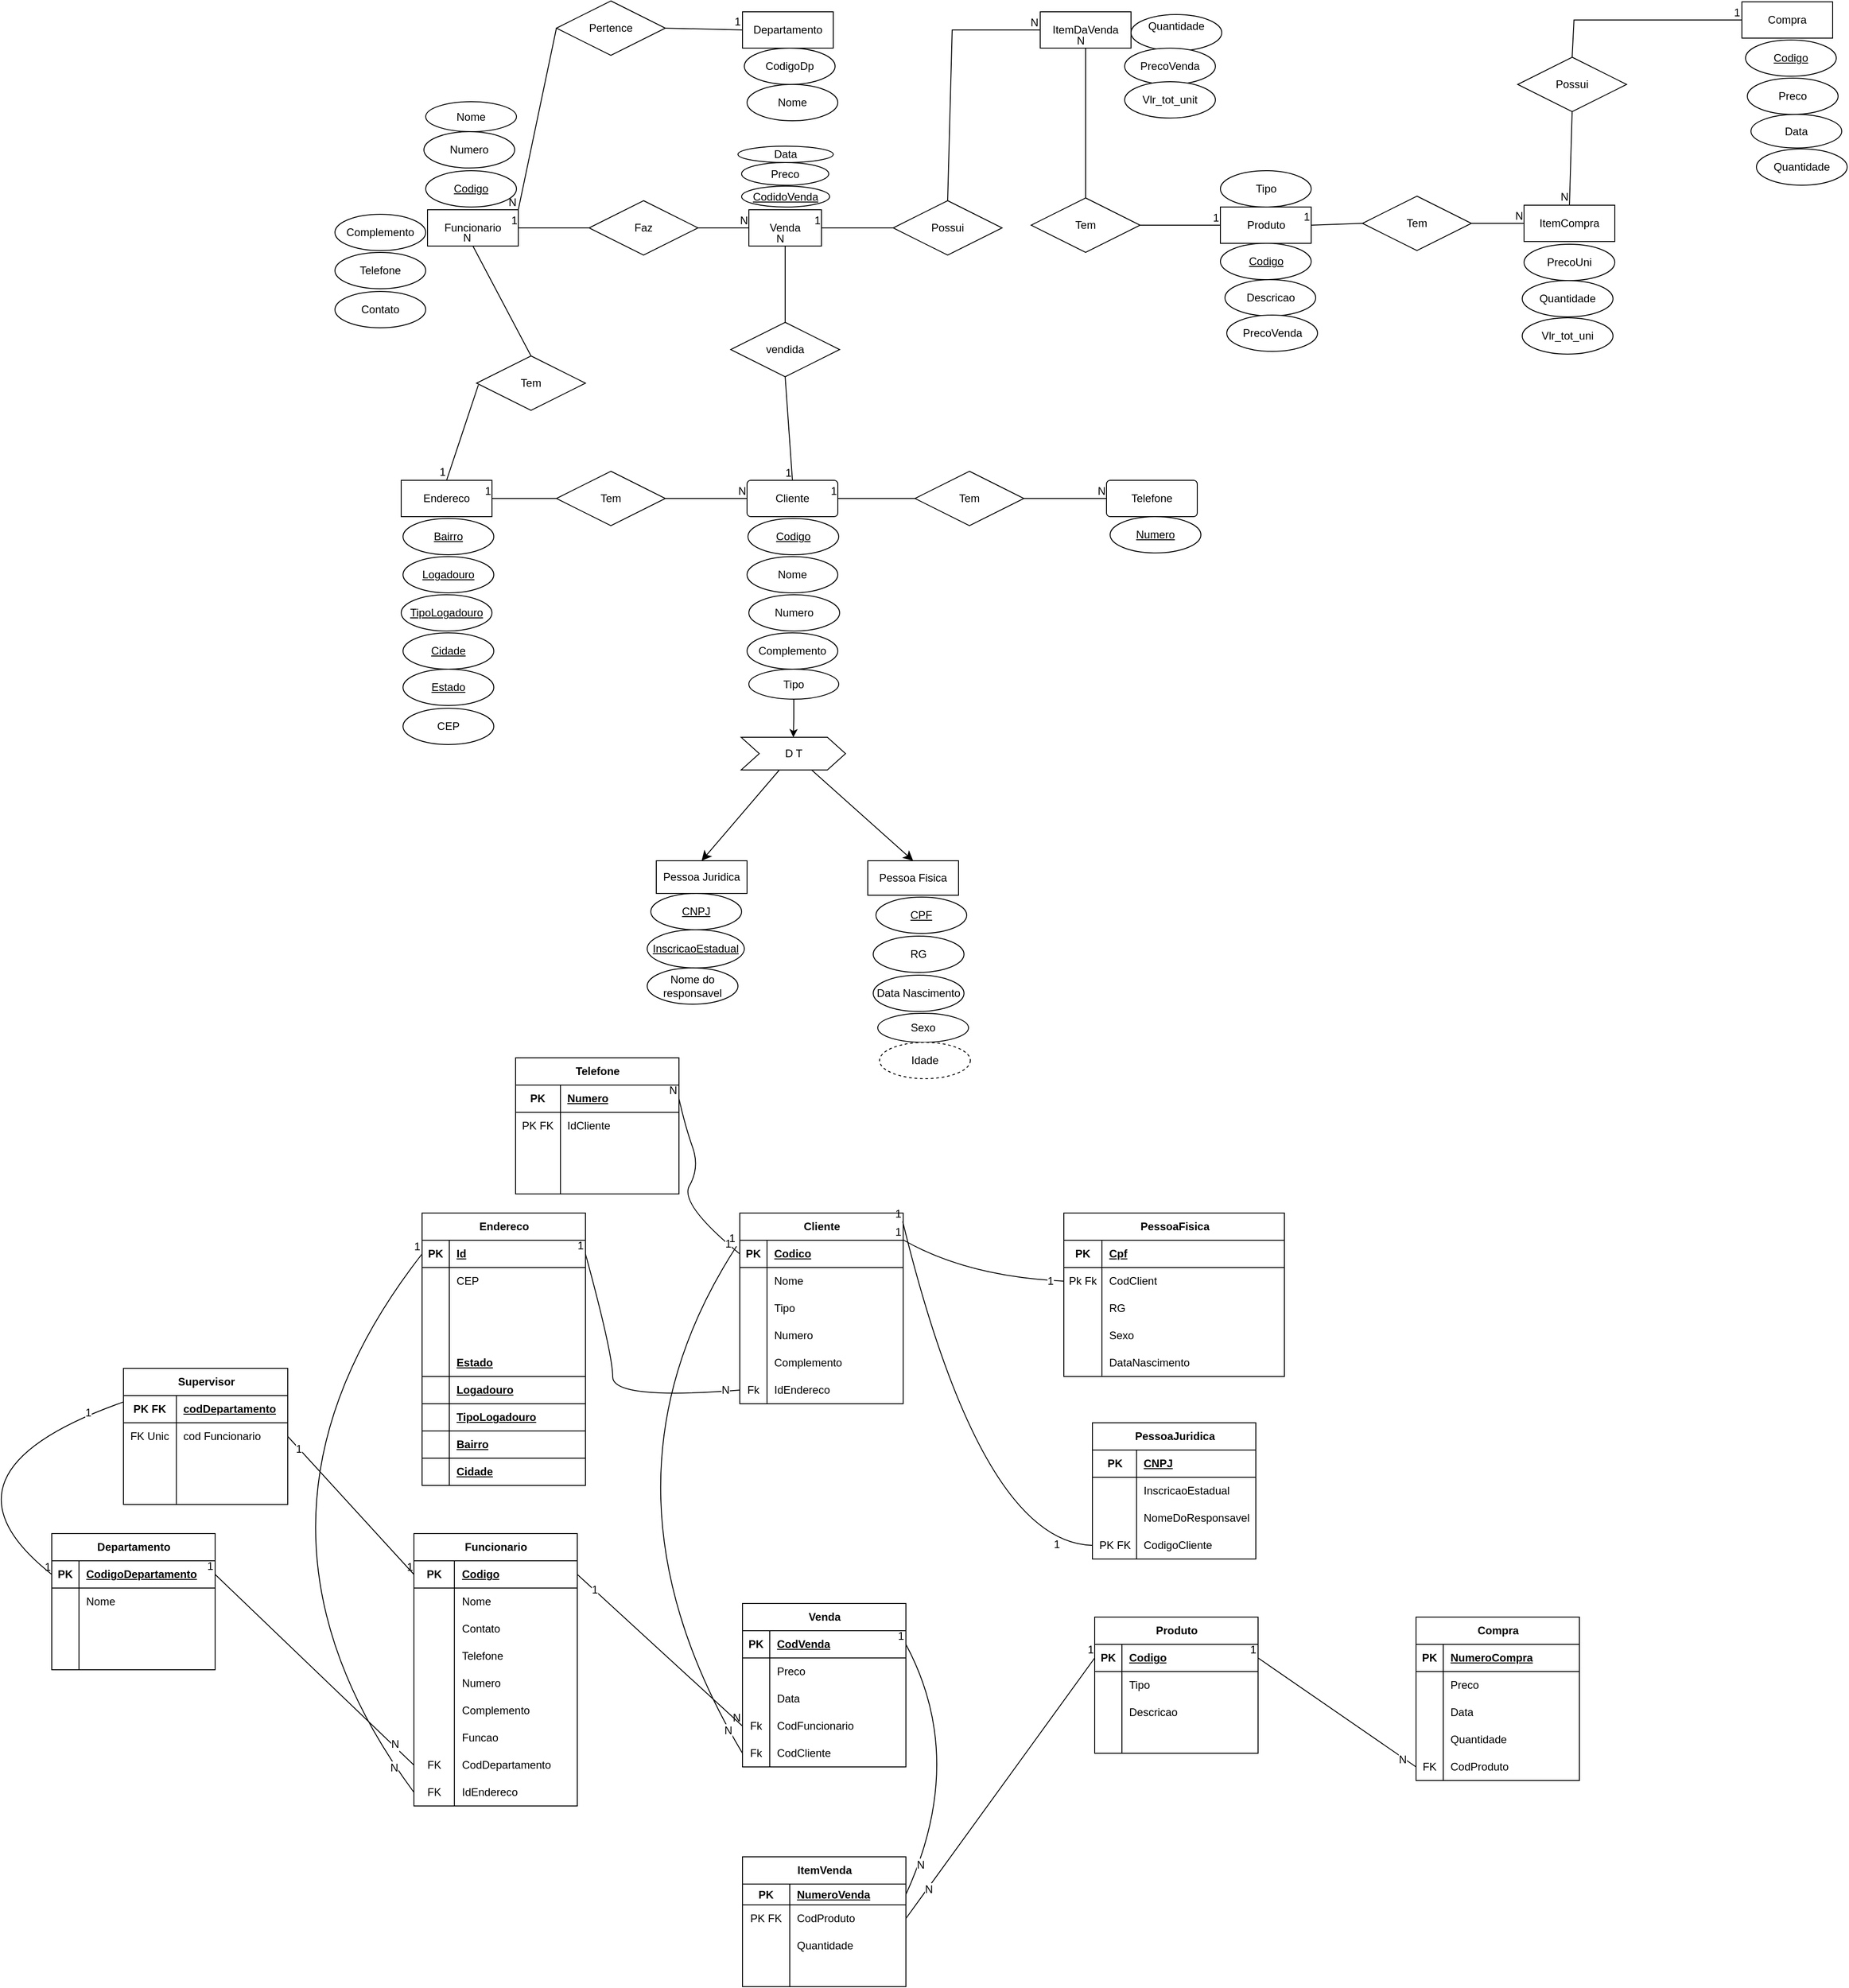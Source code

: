 <mxfile version="24.4.4" type="device">
  <diagram name="Página-1" id="MuoJyKg8qo2By2JafhDk">
    <mxGraphModel dx="2193" dy="1566" grid="0" gridSize="10" guides="1" tooltips="1" connect="1" arrows="1" fold="1" page="0" pageScale="1" pageWidth="827" pageHeight="1169" math="0" shadow="0">
      <root>
        <mxCell id="0" />
        <mxCell id="1" parent="0" />
        <mxCell id="j3iOtMdaD4tU8map6Iq3-1" value="Telefone" style="rounded=1;arcSize=10;whiteSpace=wrap;html=1;align=center;" parent="1" vertex="1">
          <mxGeometry x="432" y="-142" width="100" height="40" as="geometry" />
        </mxCell>
        <mxCell id="j3iOtMdaD4tU8map6Iq3-2" value="Cliente" style="rounded=1;arcSize=10;whiteSpace=wrap;html=1;align=center;" parent="1" vertex="1">
          <mxGeometry x="36" y="-142" width="100" height="40" as="geometry" />
        </mxCell>
        <mxCell id="j3iOtMdaD4tU8map6Iq3-3" value="Codigo" style="ellipse;whiteSpace=wrap;html=1;align=center;fontStyle=4;" parent="1" vertex="1">
          <mxGeometry x="37" y="-100" width="100" height="40" as="geometry" />
        </mxCell>
        <mxCell id="j3iOtMdaD4tU8map6Iq3-5" value="Nome" style="ellipse;whiteSpace=wrap;html=1;align=center;" parent="1" vertex="1">
          <mxGeometry x="36" y="-58" width="100" height="40" as="geometry" />
        </mxCell>
        <mxCell id="j3iOtMdaD4tU8map6Iq3-6" value="Complemento" style="ellipse;whiteSpace=wrap;html=1;align=center;" parent="1" vertex="1">
          <mxGeometry x="36" y="26" width="100" height="40" as="geometry" />
        </mxCell>
        <mxCell id="j3iOtMdaD4tU8map6Iq3-7" value="Numero" style="ellipse;whiteSpace=wrap;html=1;align=center;" parent="1" vertex="1">
          <mxGeometry x="38" y="-16" width="100" height="40" as="geometry" />
        </mxCell>
        <mxCell id="j3iOtMdaD4tU8map6Iq3-8" value="Endereco" style="whiteSpace=wrap;html=1;align=center;" parent="1" vertex="1">
          <mxGeometry x="-345" y="-142" width="100" height="40" as="geometry" />
        </mxCell>
        <mxCell id="j3iOtMdaD4tU8map6Iq3-10" value="Logadouro" style="ellipse;whiteSpace=wrap;html=1;align=center;fontStyle=4;" parent="1" vertex="1">
          <mxGeometry x="-343" y="-58" width="100" height="40" as="geometry" />
        </mxCell>
        <mxCell id="j3iOtMdaD4tU8map6Iq3-11" value="Bairro" style="ellipse;whiteSpace=wrap;html=1;align=center;fontStyle=4;" parent="1" vertex="1">
          <mxGeometry x="-343" y="-100" width="100" height="40" as="geometry" />
        </mxCell>
        <mxCell id="j3iOtMdaD4tU8map6Iq3-12" value="TipoLogadouro" style="ellipse;whiteSpace=wrap;html=1;align=center;fontStyle=4;" parent="1" vertex="1">
          <mxGeometry x="-345" y="-16" width="100" height="40" as="geometry" />
        </mxCell>
        <mxCell id="j3iOtMdaD4tU8map6Iq3-13" value="Estado" style="ellipse;whiteSpace=wrap;html=1;align=center;fontStyle=4;" parent="1" vertex="1">
          <mxGeometry x="-343" y="66" width="100" height="40" as="geometry" />
        </mxCell>
        <mxCell id="j3iOtMdaD4tU8map6Iq3-14" value="Cidade" style="ellipse;whiteSpace=wrap;html=1;align=center;fontStyle=4;" parent="1" vertex="1">
          <mxGeometry x="-343" y="26" width="100" height="40" as="geometry" />
        </mxCell>
        <mxCell id="j3iOtMdaD4tU8map6Iq3-15" value="CEP" style="ellipse;whiteSpace=wrap;html=1;align=center;" parent="1" vertex="1">
          <mxGeometry x="-343" y="109" width="100" height="40" as="geometry" />
        </mxCell>
        <mxCell id="j3iOtMdaD4tU8map6Iq3-16" value="Tem" style="shape=rhombus;perimeter=rhombusPerimeter;whiteSpace=wrap;html=1;align=center;" parent="1" vertex="1">
          <mxGeometry x="-174" y="-152" width="120" height="60" as="geometry" />
        </mxCell>
        <mxCell id="j3iOtMdaD4tU8map6Iq3-20" value="Tem" style="shape=rhombus;perimeter=rhombusPerimeter;whiteSpace=wrap;html=1;align=center;" parent="1" vertex="1">
          <mxGeometry x="221" y="-152" width="120" height="60" as="geometry" />
        </mxCell>
        <mxCell id="j3iOtMdaD4tU8map6Iq3-30" style="edgeStyle=none;curved=1;rounded=0;orthogonalLoop=1;jettySize=auto;html=1;entryX=0.5;entryY=0;entryDx=0;entryDy=0;fontSize=12;startSize=8;endSize=8;" parent="1" source="j3iOtMdaD4tU8map6Iq3-24" target="j3iOtMdaD4tU8map6Iq3-28" edge="1">
          <mxGeometry relative="1" as="geometry" />
        </mxCell>
        <mxCell id="j3iOtMdaD4tU8map6Iq3-31" style="edgeStyle=none;curved=1;rounded=0;orthogonalLoop=1;jettySize=auto;html=1;entryX=0.5;entryY=0;entryDx=0;entryDy=0;fontSize=12;startSize=8;endSize=8;" parent="1" source="j3iOtMdaD4tU8map6Iq3-24" target="j3iOtMdaD4tU8map6Iq3-29" edge="1">
          <mxGeometry relative="1" as="geometry" />
        </mxCell>
        <mxCell id="j3iOtMdaD4tU8map6Iq3-24" value="D T" style="shape=step;perimeter=stepPerimeter;whiteSpace=wrap;html=1;fixedSize=1;" parent="1" vertex="1">
          <mxGeometry x="29.5" y="141" width="115" height="36" as="geometry" />
        </mxCell>
        <mxCell id="j3iOtMdaD4tU8map6Iq3-28" value="Pessoa Fisica" style="whiteSpace=wrap;html=1;align=center;" parent="1" vertex="1">
          <mxGeometry x="169" y="277" width="100" height="38" as="geometry" />
        </mxCell>
        <mxCell id="j3iOtMdaD4tU8map6Iq3-29" value="Pessoa Juridica" style="whiteSpace=wrap;html=1;align=center;" parent="1" vertex="1">
          <mxGeometry x="-64" y="277" width="100" height="36" as="geometry" />
        </mxCell>
        <mxCell id="j3iOtMdaD4tU8map6Iq3-33" value="RG" style="ellipse;whiteSpace=wrap;html=1;align=center;" parent="1" vertex="1">
          <mxGeometry x="175" y="360" width="100" height="40" as="geometry" />
        </mxCell>
        <mxCell id="j3iOtMdaD4tU8map6Iq3-34" value="Data Nascimento" style="ellipse;whiteSpace=wrap;html=1;align=center;" parent="1" vertex="1">
          <mxGeometry x="175" y="403" width="100" height="40" as="geometry" />
        </mxCell>
        <mxCell id="j3iOtMdaD4tU8map6Iq3-35" value="Sexo" style="ellipse;whiteSpace=wrap;html=1;align=center;" parent="1" vertex="1">
          <mxGeometry x="180" y="445" width="100" height="32" as="geometry" />
        </mxCell>
        <mxCell id="j3iOtMdaD4tU8map6Iq3-37" value="Idade" style="ellipse;whiteSpace=wrap;html=1;align=center;dashed=1;" parent="1" vertex="1">
          <mxGeometry x="182" y="477" width="100" height="40" as="geometry" />
        </mxCell>
        <mxCell id="j3iOtMdaD4tU8map6Iq3-40" value="Nome do responsavel" style="ellipse;whiteSpace=wrap;html=1;align=center;" parent="1" vertex="1">
          <mxGeometry x="-74" y="395" width="100" height="40" as="geometry" />
        </mxCell>
        <mxCell id="j3iOtMdaD4tU8map6Iq3-42" value="Funcionario" style="whiteSpace=wrap;html=1;align=center;" parent="1" vertex="1">
          <mxGeometry x="-316" y="-440" width="100" height="40" as="geometry" />
        </mxCell>
        <mxCell id="j3iOtMdaD4tU8map6Iq3-45" value="Codigo" style="ellipse;whiteSpace=wrap;html=1;align=center;fontStyle=4;" parent="1" vertex="1">
          <mxGeometry x="-318" y="-483" width="100" height="40" as="geometry" />
        </mxCell>
        <mxCell id="j3iOtMdaD4tU8map6Iq3-46" value="Numero" style="ellipse;whiteSpace=wrap;html=1;align=center;" parent="1" vertex="1">
          <mxGeometry x="-320" y="-526" width="100" height="40" as="geometry" />
        </mxCell>
        <mxCell id="j3iOtMdaD4tU8map6Iq3-47" value="Nome" style="ellipse;whiteSpace=wrap;html=1;align=center;" parent="1" vertex="1">
          <mxGeometry x="-318" y="-559" width="100" height="33" as="geometry" />
        </mxCell>
        <mxCell id="j3iOtMdaD4tU8map6Iq3-48" value="Complemento" style="ellipse;whiteSpace=wrap;html=1;align=center;" parent="1" vertex="1">
          <mxGeometry x="-418" y="-435" width="100" height="40" as="geometry" />
        </mxCell>
        <mxCell id="j3iOtMdaD4tU8map6Iq3-49" value="Telefone" style="ellipse;whiteSpace=wrap;html=1;align=center;" parent="1" vertex="1">
          <mxGeometry x="-418" y="-393" width="100" height="40" as="geometry" />
        </mxCell>
        <mxCell id="j3iOtMdaD4tU8map6Iq3-50" value="Contato" style="ellipse;whiteSpace=wrap;html=1;align=center;" parent="1" vertex="1">
          <mxGeometry x="-418" y="-350" width="100" height="40" as="geometry" />
        </mxCell>
        <mxCell id="j3iOtMdaD4tU8map6Iq3-51" value="Tem" style="shape=rhombus;perimeter=rhombusPerimeter;whiteSpace=wrap;html=1;align=center;" parent="1" vertex="1">
          <mxGeometry x="-262" y="-279" width="120" height="60" as="geometry" />
        </mxCell>
        <mxCell id="j3iOtMdaD4tU8map6Iq3-54" value="Departamento" style="whiteSpace=wrap;html=1;align=center;" parent="1" vertex="1">
          <mxGeometry x="31" y="-658" width="100" height="40" as="geometry" />
        </mxCell>
        <mxCell id="j3iOtMdaD4tU8map6Iq3-57" value="CodigoDp" style="ellipse;whiteSpace=wrap;html=1;align=center;" parent="1" vertex="1">
          <mxGeometry x="33" y="-618" width="100" height="40" as="geometry" />
        </mxCell>
        <mxCell id="j3iOtMdaD4tU8map6Iq3-58" value="Nome" style="ellipse;whiteSpace=wrap;html=1;align=center;" parent="1" vertex="1">
          <mxGeometry x="36" y="-578" width="100" height="40" as="geometry" />
        </mxCell>
        <mxCell id="j3iOtMdaD4tU8map6Iq3-59" value="Pertence" style="shape=rhombus;perimeter=rhombusPerimeter;whiteSpace=wrap;html=1;align=center;" parent="1" vertex="1">
          <mxGeometry x="-174" y="-670" width="120" height="60" as="geometry" />
        </mxCell>
        <mxCell id="j3iOtMdaD4tU8map6Iq3-62" value="Produto" style="whiteSpace=wrap;html=1;align=center;" parent="1" vertex="1">
          <mxGeometry x="557.5" y="-443" width="100" height="40" as="geometry" />
        </mxCell>
        <mxCell id="j3iOtMdaD4tU8map6Iq3-64" value="Codigo" style="ellipse;whiteSpace=wrap;html=1;align=center;fontStyle=4;" parent="1" vertex="1">
          <mxGeometry x="557.5" y="-403" width="100" height="40" as="geometry" />
        </mxCell>
        <mxCell id="j3iOtMdaD4tU8map6Iq3-65" value="Descricao" style="ellipse;whiteSpace=wrap;html=1;align=center;" parent="1" vertex="1">
          <mxGeometry x="562.5" y="-363" width="100" height="40" as="geometry" />
        </mxCell>
        <mxCell id="j3iOtMdaD4tU8map6Iq3-68" value="Tipo" style="ellipse;whiteSpace=wrap;html=1;align=center;" parent="1" vertex="1">
          <mxGeometry x="557.5" y="-483" width="100" height="40" as="geometry" />
        </mxCell>
        <mxCell id="j3iOtMdaD4tU8map6Iq3-69" value="Venda" style="whiteSpace=wrap;html=1;align=center;" parent="1" vertex="1">
          <mxGeometry x="38" y="-440" width="80" height="40" as="geometry" />
        </mxCell>
        <mxCell id="j3iOtMdaD4tU8map6Iq3-70" value="Tem" style="shape=rhombus;perimeter=rhombusPerimeter;whiteSpace=wrap;html=1;align=center;" parent="1" vertex="1">
          <mxGeometry x="349" y="-453" width="120" height="60" as="geometry" />
        </mxCell>
        <mxCell id="j3iOtMdaD4tU8map6Iq3-73" value="Faz" style="shape=rhombus;perimeter=rhombusPerimeter;whiteSpace=wrap;html=1;align=center;" parent="1" vertex="1">
          <mxGeometry x="-138" y="-450" width="120" height="60" as="geometry" />
        </mxCell>
        <mxCell id="j3iOtMdaD4tU8map6Iq3-76" value="vendida" style="shape=rhombus;perimeter=rhombusPerimeter;whiteSpace=wrap;html=1;align=center;" parent="1" vertex="1">
          <mxGeometry x="18" y="-316" width="120" height="60" as="geometry" />
        </mxCell>
        <mxCell id="j3iOtMdaD4tU8map6Iq3-82" value="Preco" style="ellipse;whiteSpace=wrap;html=1;align=center;" parent="1" vertex="1">
          <mxGeometry x="30" y="-492" width="96" height="25" as="geometry" />
        </mxCell>
        <mxCell id="j3iOtMdaD4tU8map6Iq3-83" value="Data" style="ellipse;whiteSpace=wrap;html=1;align=center;" parent="1" vertex="1">
          <mxGeometry x="26" y="-510" width="105" height="18" as="geometry" />
        </mxCell>
        <mxCell id="j3iOtMdaD4tU8map6Iq3-84" value="Compra" style="whiteSpace=wrap;html=1;align=center;" parent="1" vertex="1">
          <mxGeometry x="1132" y="-669" width="100" height="40" as="geometry" />
        </mxCell>
        <mxCell id="j3iOtMdaD4tU8map6Iq3-87" value="Codigo" style="ellipse;whiteSpace=wrap;html=1;align=center;fontStyle=4;" parent="1" vertex="1">
          <mxGeometry x="1136" y="-627" width="100" height="40" as="geometry" />
        </mxCell>
        <mxCell id="j3iOtMdaD4tU8map6Iq3-88" value="Preco" style="ellipse;whiteSpace=wrap;html=1;align=center;" parent="1" vertex="1">
          <mxGeometry x="1138" y="-585" width="100" height="40" as="geometry" />
        </mxCell>
        <mxCell id="j3iOtMdaD4tU8map6Iq3-90" value="Data" style="ellipse;whiteSpace=wrap;html=1;align=center;" parent="1" vertex="1">
          <mxGeometry x="1142" y="-545" width="100" height="37" as="geometry" />
        </mxCell>
        <mxCell id="j3iOtMdaD4tU8map6Iq3-94" value="Quantidade" style="ellipse;whiteSpace=wrap;html=1;align=center;" parent="1" vertex="1">
          <mxGeometry x="1148" y="-507" width="100" height="40" as="geometry" />
        </mxCell>
        <mxCell id="j3iOtMdaD4tU8map6Iq3-97" value="ItemDaVenda" style="whiteSpace=wrap;html=1;align=center;" parent="1" vertex="1">
          <mxGeometry x="359" y="-658" width="100" height="40" as="geometry" />
        </mxCell>
        <mxCell id="j3iOtMdaD4tU8map6Iq3-99" value="CodidoVenda" style="ellipse;whiteSpace=wrap;html=1;align=center;fontStyle=4;" parent="1" vertex="1">
          <mxGeometry x="30" y="-466" width="97" height="23" as="geometry" />
        </mxCell>
        <mxCell id="j3iOtMdaD4tU8map6Iq3-104" value="Quantidade&lt;div&gt;&lt;br&gt;&lt;/div&gt;" style="ellipse;whiteSpace=wrap;html=1;align=center;" parent="1" vertex="1">
          <mxGeometry x="459" y="-655" width="100" height="40" as="geometry" />
        </mxCell>
        <mxCell id="j3iOtMdaD4tU8map6Iq3-105" value="Possui" style="shape=rhombus;perimeter=rhombusPerimeter;whiteSpace=wrap;html=1;align=center;" parent="1" vertex="1">
          <mxGeometry x="197" y="-450" width="120" height="60" as="geometry" />
        </mxCell>
        <mxCell id="QoNF_OG9sWEnMZ2nusIm-57" style="edgeStyle=orthogonalEdgeStyle;rounded=0;orthogonalLoop=1;jettySize=auto;html=1;entryX=0.5;entryY=0;entryDx=0;entryDy=0;" edge="1" parent="1" source="j3iOtMdaD4tU8map6Iq3-108" target="j3iOtMdaD4tU8map6Iq3-24">
          <mxGeometry relative="1" as="geometry" />
        </mxCell>
        <mxCell id="j3iOtMdaD4tU8map6Iq3-108" value="Tipo" style="ellipse;whiteSpace=wrap;html=1;align=center;" parent="1" vertex="1">
          <mxGeometry x="38" y="66" width="99" height="33" as="geometry" />
        </mxCell>
        <mxCell id="j3iOtMdaD4tU8map6Iq3-109" value="Endereco" style="shape=table;startSize=30;container=1;collapsible=1;childLayout=tableLayout;fixedRows=1;rowLines=0;fontStyle=1;align=center;resizeLast=1;html=1;" parent="1" vertex="1">
          <mxGeometry x="-322" y="665" width="180" height="300" as="geometry" />
        </mxCell>
        <mxCell id="j3iOtMdaD4tU8map6Iq3-110" value="" style="shape=tableRow;horizontal=0;startSize=0;swimlaneHead=0;swimlaneBody=0;fillColor=none;collapsible=0;dropTarget=0;points=[[0,0.5],[1,0.5]];portConstraint=eastwest;top=0;left=0;right=0;bottom=1;" parent="j3iOtMdaD4tU8map6Iq3-109" vertex="1">
          <mxGeometry y="30" width="180" height="30" as="geometry" />
        </mxCell>
        <mxCell id="j3iOtMdaD4tU8map6Iq3-111" value="PK" style="shape=partialRectangle;connectable=0;fillColor=none;top=0;left=0;bottom=0;right=0;fontStyle=1;overflow=hidden;whiteSpace=wrap;html=1;" parent="j3iOtMdaD4tU8map6Iq3-110" vertex="1">
          <mxGeometry width="30" height="30" as="geometry">
            <mxRectangle width="30" height="30" as="alternateBounds" />
          </mxGeometry>
        </mxCell>
        <mxCell id="j3iOtMdaD4tU8map6Iq3-112" value="Id" style="shape=partialRectangle;connectable=0;fillColor=none;top=0;left=0;bottom=0;right=0;align=left;spacingLeft=6;fontStyle=5;overflow=hidden;whiteSpace=wrap;html=1;" parent="j3iOtMdaD4tU8map6Iq3-110" vertex="1">
          <mxGeometry x="30" width="150" height="30" as="geometry">
            <mxRectangle width="150" height="30" as="alternateBounds" />
          </mxGeometry>
        </mxCell>
        <mxCell id="j3iOtMdaD4tU8map6Iq3-113" value="" style="shape=tableRow;horizontal=0;startSize=0;swimlaneHead=0;swimlaneBody=0;fillColor=none;collapsible=0;dropTarget=0;points=[[0,0.5],[1,0.5]];portConstraint=eastwest;top=0;left=0;right=0;bottom=0;" parent="j3iOtMdaD4tU8map6Iq3-109" vertex="1">
          <mxGeometry y="60" width="180" height="30" as="geometry" />
        </mxCell>
        <mxCell id="j3iOtMdaD4tU8map6Iq3-114" value="" style="shape=partialRectangle;connectable=0;fillColor=none;top=0;left=0;bottom=0;right=0;editable=1;overflow=hidden;whiteSpace=wrap;html=1;" parent="j3iOtMdaD4tU8map6Iq3-113" vertex="1">
          <mxGeometry width="30" height="30" as="geometry">
            <mxRectangle width="30" height="30" as="alternateBounds" />
          </mxGeometry>
        </mxCell>
        <mxCell id="j3iOtMdaD4tU8map6Iq3-115" value="CEP" style="shape=partialRectangle;connectable=0;fillColor=none;top=0;left=0;bottom=0;right=0;align=left;spacingLeft=6;overflow=hidden;whiteSpace=wrap;html=1;" parent="j3iOtMdaD4tU8map6Iq3-113" vertex="1">
          <mxGeometry x="30" width="150" height="30" as="geometry">
            <mxRectangle width="150" height="30" as="alternateBounds" />
          </mxGeometry>
        </mxCell>
        <mxCell id="j3iOtMdaD4tU8map6Iq3-116" value="" style="shape=tableRow;horizontal=0;startSize=0;swimlaneHead=0;swimlaneBody=0;fillColor=none;collapsible=0;dropTarget=0;points=[[0,0.5],[1,0.5]];portConstraint=eastwest;top=0;left=0;right=0;bottom=0;" parent="j3iOtMdaD4tU8map6Iq3-109" vertex="1">
          <mxGeometry y="90" width="180" height="30" as="geometry" />
        </mxCell>
        <mxCell id="j3iOtMdaD4tU8map6Iq3-117" value="" style="shape=partialRectangle;connectable=0;fillColor=none;top=0;left=0;bottom=0;right=0;editable=1;overflow=hidden;whiteSpace=wrap;html=1;" parent="j3iOtMdaD4tU8map6Iq3-116" vertex="1">
          <mxGeometry width="30" height="30" as="geometry">
            <mxRectangle width="30" height="30" as="alternateBounds" />
          </mxGeometry>
        </mxCell>
        <mxCell id="j3iOtMdaD4tU8map6Iq3-118" value="" style="shape=partialRectangle;connectable=0;fillColor=none;top=0;left=0;bottom=0;right=0;align=left;spacingLeft=6;overflow=hidden;whiteSpace=wrap;html=1;" parent="j3iOtMdaD4tU8map6Iq3-116" vertex="1">
          <mxGeometry x="30" width="150" height="30" as="geometry">
            <mxRectangle width="150" height="30" as="alternateBounds" />
          </mxGeometry>
        </mxCell>
        <mxCell id="j3iOtMdaD4tU8map6Iq3-119" value="" style="shape=tableRow;horizontal=0;startSize=0;swimlaneHead=0;swimlaneBody=0;fillColor=none;collapsible=0;dropTarget=0;points=[[0,0.5],[1,0.5]];portConstraint=eastwest;top=0;left=0;right=0;bottom=0;" parent="j3iOtMdaD4tU8map6Iq3-109" vertex="1">
          <mxGeometry y="120" width="180" height="30" as="geometry" />
        </mxCell>
        <mxCell id="j3iOtMdaD4tU8map6Iq3-120" value="" style="shape=partialRectangle;connectable=0;fillColor=none;top=0;left=0;bottom=0;right=0;editable=1;overflow=hidden;whiteSpace=wrap;html=1;" parent="j3iOtMdaD4tU8map6Iq3-119" vertex="1">
          <mxGeometry width="30" height="30" as="geometry">
            <mxRectangle width="30" height="30" as="alternateBounds" />
          </mxGeometry>
        </mxCell>
        <mxCell id="j3iOtMdaD4tU8map6Iq3-121" value="" style="shape=partialRectangle;connectable=0;fillColor=none;top=0;left=0;bottom=0;right=0;align=left;spacingLeft=6;overflow=hidden;whiteSpace=wrap;html=1;" parent="j3iOtMdaD4tU8map6Iq3-119" vertex="1">
          <mxGeometry x="30" width="150" height="30" as="geometry">
            <mxRectangle width="150" height="30" as="alternateBounds" />
          </mxGeometry>
        </mxCell>
        <mxCell id="j3iOtMdaD4tU8map6Iq3-122" value="" style="shape=tableRow;horizontal=0;startSize=0;swimlaneHead=0;swimlaneBody=0;fillColor=none;collapsible=0;dropTarget=0;points=[[0,0.5],[1,0.5]];portConstraint=eastwest;top=0;left=0;right=0;bottom=1;" parent="j3iOtMdaD4tU8map6Iq3-109" vertex="1">
          <mxGeometry y="150" width="180" height="30" as="geometry" />
        </mxCell>
        <mxCell id="j3iOtMdaD4tU8map6Iq3-123" value="" style="shape=partialRectangle;connectable=0;fillColor=none;top=0;left=0;bottom=0;right=0;fontStyle=1;overflow=hidden;whiteSpace=wrap;html=1;" parent="j3iOtMdaD4tU8map6Iq3-122" vertex="1">
          <mxGeometry width="30" height="30" as="geometry">
            <mxRectangle width="30" height="30" as="alternateBounds" />
          </mxGeometry>
        </mxCell>
        <mxCell id="j3iOtMdaD4tU8map6Iq3-124" value="Estado" style="shape=partialRectangle;connectable=0;fillColor=none;top=0;left=0;bottom=0;right=0;align=left;spacingLeft=6;fontStyle=5;overflow=hidden;whiteSpace=wrap;html=1;" parent="j3iOtMdaD4tU8map6Iq3-122" vertex="1">
          <mxGeometry x="30" width="150" height="30" as="geometry">
            <mxRectangle width="150" height="30" as="alternateBounds" />
          </mxGeometry>
        </mxCell>
        <mxCell id="j3iOtMdaD4tU8map6Iq3-141" value="" style="shape=tableRow;horizontal=0;startSize=0;swimlaneHead=0;swimlaneBody=0;fillColor=none;collapsible=0;dropTarget=0;points=[[0,0.5],[1,0.5]];portConstraint=eastwest;top=0;left=0;right=0;bottom=1;" parent="j3iOtMdaD4tU8map6Iq3-109" vertex="1">
          <mxGeometry y="180" width="180" height="30" as="geometry" />
        </mxCell>
        <mxCell id="j3iOtMdaD4tU8map6Iq3-142" value="&lt;div&gt;&lt;br&gt;&lt;/div&gt;&lt;div&gt;&lt;br&gt;&lt;/div&gt;" style="shape=partialRectangle;connectable=0;fillColor=none;top=0;left=0;bottom=0;right=0;fontStyle=1;overflow=hidden;whiteSpace=wrap;html=1;" parent="j3iOtMdaD4tU8map6Iq3-141" vertex="1">
          <mxGeometry width="30" height="30" as="geometry">
            <mxRectangle width="30" height="30" as="alternateBounds" />
          </mxGeometry>
        </mxCell>
        <mxCell id="j3iOtMdaD4tU8map6Iq3-143" value="Logadouro" style="shape=partialRectangle;connectable=0;fillColor=none;top=0;left=0;bottom=0;right=0;align=left;spacingLeft=6;fontStyle=5;overflow=hidden;whiteSpace=wrap;html=1;" parent="j3iOtMdaD4tU8map6Iq3-141" vertex="1">
          <mxGeometry x="30" width="150" height="30" as="geometry">
            <mxRectangle width="150" height="30" as="alternateBounds" />
          </mxGeometry>
        </mxCell>
        <mxCell id="j3iOtMdaD4tU8map6Iq3-144" value="" style="shape=tableRow;horizontal=0;startSize=0;swimlaneHead=0;swimlaneBody=0;fillColor=none;collapsible=0;dropTarget=0;points=[[0,0.5],[1,0.5]];portConstraint=eastwest;top=0;left=0;right=0;bottom=1;" parent="j3iOtMdaD4tU8map6Iq3-109" vertex="1">
          <mxGeometry y="210" width="180" height="30" as="geometry" />
        </mxCell>
        <mxCell id="j3iOtMdaD4tU8map6Iq3-145" value="" style="shape=partialRectangle;connectable=0;fillColor=none;top=0;left=0;bottom=0;right=0;fontStyle=1;overflow=hidden;whiteSpace=wrap;html=1;" parent="j3iOtMdaD4tU8map6Iq3-144" vertex="1">
          <mxGeometry width="30" height="30" as="geometry">
            <mxRectangle width="30" height="30" as="alternateBounds" />
          </mxGeometry>
        </mxCell>
        <mxCell id="j3iOtMdaD4tU8map6Iq3-146" value="TipoLogadouro" style="shape=partialRectangle;connectable=0;fillColor=none;top=0;left=0;bottom=0;right=0;align=left;spacingLeft=6;fontStyle=5;overflow=hidden;whiteSpace=wrap;html=1;" parent="j3iOtMdaD4tU8map6Iq3-144" vertex="1">
          <mxGeometry x="30" width="150" height="30" as="geometry">
            <mxRectangle width="150" height="30" as="alternateBounds" />
          </mxGeometry>
        </mxCell>
        <mxCell id="j3iOtMdaD4tU8map6Iq3-147" value="" style="shape=tableRow;horizontal=0;startSize=0;swimlaneHead=0;swimlaneBody=0;fillColor=none;collapsible=0;dropTarget=0;points=[[0,0.5],[1,0.5]];portConstraint=eastwest;top=0;left=0;right=0;bottom=1;" parent="j3iOtMdaD4tU8map6Iq3-109" vertex="1">
          <mxGeometry y="240" width="180" height="30" as="geometry" />
        </mxCell>
        <mxCell id="j3iOtMdaD4tU8map6Iq3-148" value="" style="shape=partialRectangle;connectable=0;fillColor=none;top=0;left=0;bottom=0;right=0;fontStyle=1;overflow=hidden;whiteSpace=wrap;html=1;" parent="j3iOtMdaD4tU8map6Iq3-147" vertex="1">
          <mxGeometry width="30" height="30" as="geometry">
            <mxRectangle width="30" height="30" as="alternateBounds" />
          </mxGeometry>
        </mxCell>
        <mxCell id="j3iOtMdaD4tU8map6Iq3-149" value="Bairro" style="shape=partialRectangle;connectable=0;fillColor=none;top=0;left=0;bottom=0;right=0;align=left;spacingLeft=6;fontStyle=5;overflow=hidden;whiteSpace=wrap;html=1;" parent="j3iOtMdaD4tU8map6Iq3-147" vertex="1">
          <mxGeometry x="30" width="150" height="30" as="geometry">
            <mxRectangle width="150" height="30" as="alternateBounds" />
          </mxGeometry>
        </mxCell>
        <mxCell id="j3iOtMdaD4tU8map6Iq3-329" value="" style="shape=tableRow;horizontal=0;startSize=0;swimlaneHead=0;swimlaneBody=0;fillColor=none;collapsible=0;dropTarget=0;points=[[0,0.5],[1,0.5]];portConstraint=eastwest;top=0;left=0;right=0;bottom=1;" parent="j3iOtMdaD4tU8map6Iq3-109" vertex="1">
          <mxGeometry y="270" width="180" height="30" as="geometry" />
        </mxCell>
        <mxCell id="j3iOtMdaD4tU8map6Iq3-330" value="" style="shape=partialRectangle;connectable=0;fillColor=none;top=0;left=0;bottom=0;right=0;fontStyle=1;overflow=hidden;whiteSpace=wrap;html=1;" parent="j3iOtMdaD4tU8map6Iq3-329" vertex="1">
          <mxGeometry width="30" height="30" as="geometry">
            <mxRectangle width="30" height="30" as="alternateBounds" />
          </mxGeometry>
        </mxCell>
        <mxCell id="j3iOtMdaD4tU8map6Iq3-331" value="Cidade" style="shape=partialRectangle;connectable=0;fillColor=none;top=0;left=0;bottom=0;right=0;align=left;spacingLeft=6;fontStyle=5;overflow=hidden;whiteSpace=wrap;html=1;" parent="j3iOtMdaD4tU8map6Iq3-329" vertex="1">
          <mxGeometry x="30" width="150" height="30" as="geometry">
            <mxRectangle width="150" height="30" as="alternateBounds" />
          </mxGeometry>
        </mxCell>
        <mxCell id="j3iOtMdaD4tU8map6Iq3-150" value="Cliente" style="shape=table;startSize=30;container=1;collapsible=1;childLayout=tableLayout;fixedRows=1;rowLines=0;fontStyle=1;align=center;resizeLast=1;html=1;" parent="1" vertex="1">
          <mxGeometry x="28" y="665" width="180" height="210" as="geometry" />
        </mxCell>
        <mxCell id="j3iOtMdaD4tU8map6Iq3-151" value="" style="shape=tableRow;horizontal=0;startSize=0;swimlaneHead=0;swimlaneBody=0;fillColor=none;collapsible=0;dropTarget=0;points=[[0,0.5],[1,0.5]];portConstraint=eastwest;top=0;left=0;right=0;bottom=1;" parent="j3iOtMdaD4tU8map6Iq3-150" vertex="1">
          <mxGeometry y="30" width="180" height="30" as="geometry" />
        </mxCell>
        <mxCell id="j3iOtMdaD4tU8map6Iq3-152" value="PK" style="shape=partialRectangle;connectable=0;fillColor=none;top=0;left=0;bottom=0;right=0;fontStyle=1;overflow=hidden;whiteSpace=wrap;html=1;" parent="j3iOtMdaD4tU8map6Iq3-151" vertex="1">
          <mxGeometry width="30" height="30" as="geometry">
            <mxRectangle width="30" height="30" as="alternateBounds" />
          </mxGeometry>
        </mxCell>
        <mxCell id="j3iOtMdaD4tU8map6Iq3-153" value="Codico" style="shape=partialRectangle;connectable=0;fillColor=none;top=0;left=0;bottom=0;right=0;align=left;spacingLeft=6;fontStyle=5;overflow=hidden;whiteSpace=wrap;html=1;" parent="j3iOtMdaD4tU8map6Iq3-151" vertex="1">
          <mxGeometry x="30" width="150" height="30" as="geometry">
            <mxRectangle width="150" height="30" as="alternateBounds" />
          </mxGeometry>
        </mxCell>
        <mxCell id="j3iOtMdaD4tU8map6Iq3-154" value="" style="shape=tableRow;horizontal=0;startSize=0;swimlaneHead=0;swimlaneBody=0;fillColor=none;collapsible=0;dropTarget=0;points=[[0,0.5],[1,0.5]];portConstraint=eastwest;top=0;left=0;right=0;bottom=0;" parent="j3iOtMdaD4tU8map6Iq3-150" vertex="1">
          <mxGeometry y="60" width="180" height="30" as="geometry" />
        </mxCell>
        <mxCell id="j3iOtMdaD4tU8map6Iq3-155" value="" style="shape=partialRectangle;connectable=0;fillColor=none;top=0;left=0;bottom=0;right=0;editable=1;overflow=hidden;whiteSpace=wrap;html=1;" parent="j3iOtMdaD4tU8map6Iq3-154" vertex="1">
          <mxGeometry width="30" height="30" as="geometry">
            <mxRectangle width="30" height="30" as="alternateBounds" />
          </mxGeometry>
        </mxCell>
        <mxCell id="j3iOtMdaD4tU8map6Iq3-156" value="Nome" style="shape=partialRectangle;connectable=0;fillColor=none;top=0;left=0;bottom=0;right=0;align=left;spacingLeft=6;overflow=hidden;whiteSpace=wrap;html=1;" parent="j3iOtMdaD4tU8map6Iq3-154" vertex="1">
          <mxGeometry x="30" width="150" height="30" as="geometry">
            <mxRectangle width="150" height="30" as="alternateBounds" />
          </mxGeometry>
        </mxCell>
        <mxCell id="j3iOtMdaD4tU8map6Iq3-157" value="" style="shape=tableRow;horizontal=0;startSize=0;swimlaneHead=0;swimlaneBody=0;fillColor=none;collapsible=0;dropTarget=0;points=[[0,0.5],[1,0.5]];portConstraint=eastwest;top=0;left=0;right=0;bottom=0;" parent="j3iOtMdaD4tU8map6Iq3-150" vertex="1">
          <mxGeometry y="90" width="180" height="30" as="geometry" />
        </mxCell>
        <mxCell id="j3iOtMdaD4tU8map6Iq3-158" value="" style="shape=partialRectangle;connectable=0;fillColor=none;top=0;left=0;bottom=0;right=0;editable=1;overflow=hidden;whiteSpace=wrap;html=1;" parent="j3iOtMdaD4tU8map6Iq3-157" vertex="1">
          <mxGeometry width="30" height="30" as="geometry">
            <mxRectangle width="30" height="30" as="alternateBounds" />
          </mxGeometry>
        </mxCell>
        <mxCell id="j3iOtMdaD4tU8map6Iq3-159" value="Tipo" style="shape=partialRectangle;connectable=0;fillColor=none;top=0;left=0;bottom=0;right=0;align=left;spacingLeft=6;overflow=hidden;whiteSpace=wrap;html=1;" parent="j3iOtMdaD4tU8map6Iq3-157" vertex="1">
          <mxGeometry x="30" width="150" height="30" as="geometry">
            <mxRectangle width="150" height="30" as="alternateBounds" />
          </mxGeometry>
        </mxCell>
        <mxCell id="j3iOtMdaD4tU8map6Iq3-160" value="" style="shape=tableRow;horizontal=0;startSize=0;swimlaneHead=0;swimlaneBody=0;fillColor=none;collapsible=0;dropTarget=0;points=[[0,0.5],[1,0.5]];portConstraint=eastwest;top=0;left=0;right=0;bottom=0;" parent="j3iOtMdaD4tU8map6Iq3-150" vertex="1">
          <mxGeometry y="120" width="180" height="30" as="geometry" />
        </mxCell>
        <mxCell id="j3iOtMdaD4tU8map6Iq3-161" value="" style="shape=partialRectangle;connectable=0;fillColor=none;top=0;left=0;bottom=0;right=0;editable=1;overflow=hidden;whiteSpace=wrap;html=1;" parent="j3iOtMdaD4tU8map6Iq3-160" vertex="1">
          <mxGeometry width="30" height="30" as="geometry">
            <mxRectangle width="30" height="30" as="alternateBounds" />
          </mxGeometry>
        </mxCell>
        <mxCell id="j3iOtMdaD4tU8map6Iq3-162" value="Numero" style="shape=partialRectangle;connectable=0;fillColor=none;top=0;left=0;bottom=0;right=0;align=left;spacingLeft=6;overflow=hidden;whiteSpace=wrap;html=1;" parent="j3iOtMdaD4tU8map6Iq3-160" vertex="1">
          <mxGeometry x="30" width="150" height="30" as="geometry">
            <mxRectangle width="150" height="30" as="alternateBounds" />
          </mxGeometry>
        </mxCell>
        <mxCell id="j3iOtMdaD4tU8map6Iq3-176" value="" style="shape=tableRow;horizontal=0;startSize=0;swimlaneHead=0;swimlaneBody=0;fillColor=none;collapsible=0;dropTarget=0;points=[[0,0.5],[1,0.5]];portConstraint=eastwest;top=0;left=0;right=0;bottom=0;" parent="j3iOtMdaD4tU8map6Iq3-150" vertex="1">
          <mxGeometry y="150" width="180" height="30" as="geometry" />
        </mxCell>
        <mxCell id="j3iOtMdaD4tU8map6Iq3-177" value="" style="shape=partialRectangle;connectable=0;fillColor=none;top=0;left=0;bottom=0;right=0;editable=1;overflow=hidden;whiteSpace=wrap;html=1;" parent="j3iOtMdaD4tU8map6Iq3-176" vertex="1">
          <mxGeometry width="30" height="30" as="geometry">
            <mxRectangle width="30" height="30" as="alternateBounds" />
          </mxGeometry>
        </mxCell>
        <mxCell id="j3iOtMdaD4tU8map6Iq3-178" value="Complemento" style="shape=partialRectangle;connectable=0;fillColor=none;top=0;left=0;bottom=0;right=0;align=left;spacingLeft=6;overflow=hidden;whiteSpace=wrap;html=1;" parent="j3iOtMdaD4tU8map6Iq3-176" vertex="1">
          <mxGeometry x="30" width="150" height="30" as="geometry">
            <mxRectangle width="150" height="30" as="alternateBounds" />
          </mxGeometry>
        </mxCell>
        <mxCell id="j3iOtMdaD4tU8map6Iq3-179" value="" style="shape=tableRow;horizontal=0;startSize=0;swimlaneHead=0;swimlaneBody=0;fillColor=none;collapsible=0;dropTarget=0;points=[[0,0.5],[1,0.5]];portConstraint=eastwest;top=0;left=0;right=0;bottom=0;" parent="j3iOtMdaD4tU8map6Iq3-150" vertex="1">
          <mxGeometry y="180" width="180" height="30" as="geometry" />
        </mxCell>
        <mxCell id="j3iOtMdaD4tU8map6Iq3-180" value="Fk" style="shape=partialRectangle;connectable=0;fillColor=none;top=0;left=0;bottom=0;right=0;editable=1;overflow=hidden;whiteSpace=wrap;html=1;" parent="j3iOtMdaD4tU8map6Iq3-179" vertex="1">
          <mxGeometry width="30" height="30" as="geometry">
            <mxRectangle width="30" height="30" as="alternateBounds" />
          </mxGeometry>
        </mxCell>
        <mxCell id="j3iOtMdaD4tU8map6Iq3-181" value="IdEndereco" style="shape=partialRectangle;connectable=0;fillColor=none;top=0;left=0;bottom=0;right=0;align=left;spacingLeft=6;overflow=hidden;whiteSpace=wrap;html=1;" parent="j3iOtMdaD4tU8map6Iq3-179" vertex="1">
          <mxGeometry x="30" width="150" height="30" as="geometry">
            <mxRectangle width="150" height="30" as="alternateBounds" />
          </mxGeometry>
        </mxCell>
        <mxCell id="j3iOtMdaD4tU8map6Iq3-183" value="" style="endArrow=none;html=1;rounded=0;fontSize=12;startSize=8;endSize=8;curved=1;entryX=1;entryY=0.5;entryDx=0;entryDy=0;exitX=0;exitY=0.5;exitDx=0;exitDy=0;" parent="1" source="j3iOtMdaD4tU8map6Iq3-179" target="j3iOtMdaD4tU8map6Iq3-110" edge="1">
          <mxGeometry relative="1" as="geometry">
            <mxPoint x="-59" y="959" as="sourcePoint" />
            <mxPoint x="101" y="959" as="targetPoint" />
            <Array as="points">
              <mxPoint x="-112" y="871" />
              <mxPoint x="-112" y="820" />
            </Array>
          </mxGeometry>
        </mxCell>
        <mxCell id="j3iOtMdaD4tU8map6Iq3-184" value="1" style="resizable=0;html=1;whiteSpace=wrap;align=right;verticalAlign=bottom;" parent="j3iOtMdaD4tU8map6Iq3-183" connectable="0" vertex="1">
          <mxGeometry x="1" relative="1" as="geometry" />
        </mxCell>
        <mxCell id="j3iOtMdaD4tU8map6Iq3-199" value="N" style="edgeLabel;html=1;align=center;verticalAlign=middle;resizable=0;points=[];fontSize=12;" parent="j3iOtMdaD4tU8map6Iq3-183" vertex="1" connectable="0">
          <mxGeometry x="-0.894" y="-2" relative="1" as="geometry">
            <mxPoint as="offset" />
          </mxGeometry>
        </mxCell>
        <mxCell id="j3iOtMdaD4tU8map6Iq3-185" value="PessoaFisica" style="shape=table;startSize=30;container=1;collapsible=1;childLayout=tableLayout;fixedRows=1;rowLines=0;fontStyle=1;align=center;resizeLast=1;html=1;" parent="1" vertex="1">
          <mxGeometry x="385" y="665" width="243" height="180" as="geometry" />
        </mxCell>
        <mxCell id="j3iOtMdaD4tU8map6Iq3-186" value="" style="shape=tableRow;horizontal=0;startSize=0;swimlaneHead=0;swimlaneBody=0;fillColor=none;collapsible=0;dropTarget=0;points=[[0,0.5],[1,0.5]];portConstraint=eastwest;top=0;left=0;right=0;bottom=1;" parent="j3iOtMdaD4tU8map6Iq3-185" vertex="1">
          <mxGeometry y="30" width="243" height="30" as="geometry" />
        </mxCell>
        <mxCell id="j3iOtMdaD4tU8map6Iq3-187" value="PK" style="shape=partialRectangle;connectable=0;fillColor=none;top=0;left=0;bottom=0;right=0;fontStyle=1;overflow=hidden;whiteSpace=wrap;html=1;" parent="j3iOtMdaD4tU8map6Iq3-186" vertex="1">
          <mxGeometry width="41.947" height="30" as="geometry">
            <mxRectangle width="41.947" height="30" as="alternateBounds" />
          </mxGeometry>
        </mxCell>
        <mxCell id="j3iOtMdaD4tU8map6Iq3-188" value="Cpf" style="shape=partialRectangle;connectable=0;fillColor=none;top=0;left=0;bottom=0;right=0;align=left;spacingLeft=6;fontStyle=5;overflow=hidden;whiteSpace=wrap;html=1;" parent="j3iOtMdaD4tU8map6Iq3-186" vertex="1">
          <mxGeometry x="41.947" width="201.053" height="30" as="geometry">
            <mxRectangle width="201.053" height="30" as="alternateBounds" />
          </mxGeometry>
        </mxCell>
        <mxCell id="j3iOtMdaD4tU8map6Iq3-189" value="" style="shape=tableRow;horizontal=0;startSize=0;swimlaneHead=0;swimlaneBody=0;fillColor=none;collapsible=0;dropTarget=0;points=[[0,0.5],[1,0.5]];portConstraint=eastwest;top=0;left=0;right=0;bottom=0;" parent="j3iOtMdaD4tU8map6Iq3-185" vertex="1">
          <mxGeometry y="60" width="243" height="30" as="geometry" />
        </mxCell>
        <mxCell id="j3iOtMdaD4tU8map6Iq3-190" value="Pk Fk" style="shape=partialRectangle;connectable=0;fillColor=none;top=0;left=0;bottom=0;right=0;editable=1;overflow=hidden;whiteSpace=wrap;html=1;" parent="j3iOtMdaD4tU8map6Iq3-189" vertex="1">
          <mxGeometry width="41.947" height="30" as="geometry">
            <mxRectangle width="41.947" height="30" as="alternateBounds" />
          </mxGeometry>
        </mxCell>
        <mxCell id="j3iOtMdaD4tU8map6Iq3-191" value="CodClient" style="shape=partialRectangle;connectable=0;fillColor=none;top=0;left=0;bottom=0;right=0;align=left;spacingLeft=6;overflow=hidden;whiteSpace=wrap;html=1;" parent="j3iOtMdaD4tU8map6Iq3-189" vertex="1">
          <mxGeometry x="41.947" width="201.053" height="30" as="geometry">
            <mxRectangle width="201.053" height="30" as="alternateBounds" />
          </mxGeometry>
        </mxCell>
        <mxCell id="j3iOtMdaD4tU8map6Iq3-192" value="" style="shape=tableRow;horizontal=0;startSize=0;swimlaneHead=0;swimlaneBody=0;fillColor=none;collapsible=0;dropTarget=0;points=[[0,0.5],[1,0.5]];portConstraint=eastwest;top=0;left=0;right=0;bottom=0;" parent="j3iOtMdaD4tU8map6Iq3-185" vertex="1">
          <mxGeometry y="90" width="243" height="30" as="geometry" />
        </mxCell>
        <mxCell id="j3iOtMdaD4tU8map6Iq3-193" value="" style="shape=partialRectangle;connectable=0;fillColor=none;top=0;left=0;bottom=0;right=0;editable=1;overflow=hidden;whiteSpace=wrap;html=1;" parent="j3iOtMdaD4tU8map6Iq3-192" vertex="1">
          <mxGeometry width="41.947" height="30" as="geometry">
            <mxRectangle width="41.947" height="30" as="alternateBounds" />
          </mxGeometry>
        </mxCell>
        <mxCell id="j3iOtMdaD4tU8map6Iq3-194" value="RG" style="shape=partialRectangle;connectable=0;fillColor=none;top=0;left=0;bottom=0;right=0;align=left;spacingLeft=6;overflow=hidden;whiteSpace=wrap;html=1;" parent="j3iOtMdaD4tU8map6Iq3-192" vertex="1">
          <mxGeometry x="41.947" width="201.053" height="30" as="geometry">
            <mxRectangle width="201.053" height="30" as="alternateBounds" />
          </mxGeometry>
        </mxCell>
        <mxCell id="j3iOtMdaD4tU8map6Iq3-195" value="" style="shape=tableRow;horizontal=0;startSize=0;swimlaneHead=0;swimlaneBody=0;fillColor=none;collapsible=0;dropTarget=0;points=[[0,0.5],[1,0.5]];portConstraint=eastwest;top=0;left=0;right=0;bottom=0;" parent="j3iOtMdaD4tU8map6Iq3-185" vertex="1">
          <mxGeometry y="120" width="243" height="30" as="geometry" />
        </mxCell>
        <mxCell id="j3iOtMdaD4tU8map6Iq3-196" value="" style="shape=partialRectangle;connectable=0;fillColor=none;top=0;left=0;bottom=0;right=0;editable=1;overflow=hidden;whiteSpace=wrap;html=1;" parent="j3iOtMdaD4tU8map6Iq3-195" vertex="1">
          <mxGeometry width="41.947" height="30" as="geometry">
            <mxRectangle width="41.947" height="30" as="alternateBounds" />
          </mxGeometry>
        </mxCell>
        <mxCell id="j3iOtMdaD4tU8map6Iq3-197" value="Sexo" style="shape=partialRectangle;connectable=0;fillColor=none;top=0;left=0;bottom=0;right=0;align=left;spacingLeft=6;overflow=hidden;whiteSpace=wrap;html=1;" parent="j3iOtMdaD4tU8map6Iq3-195" vertex="1">
          <mxGeometry x="41.947" width="201.053" height="30" as="geometry">
            <mxRectangle width="201.053" height="30" as="alternateBounds" />
          </mxGeometry>
        </mxCell>
        <mxCell id="j3iOtMdaD4tU8map6Iq3-203" value="" style="shape=tableRow;horizontal=0;startSize=0;swimlaneHead=0;swimlaneBody=0;fillColor=none;collapsible=0;dropTarget=0;points=[[0,0.5],[1,0.5]];portConstraint=eastwest;top=0;left=0;right=0;bottom=0;" parent="j3iOtMdaD4tU8map6Iq3-185" vertex="1">
          <mxGeometry y="150" width="243" height="30" as="geometry" />
        </mxCell>
        <mxCell id="j3iOtMdaD4tU8map6Iq3-204" value="" style="shape=partialRectangle;connectable=0;fillColor=none;top=0;left=0;bottom=0;right=0;editable=1;overflow=hidden;whiteSpace=wrap;html=1;" parent="j3iOtMdaD4tU8map6Iq3-203" vertex="1">
          <mxGeometry width="41.947" height="30" as="geometry">
            <mxRectangle width="41.947" height="30" as="alternateBounds" />
          </mxGeometry>
        </mxCell>
        <mxCell id="j3iOtMdaD4tU8map6Iq3-205" value="DataNascimento" style="shape=partialRectangle;connectable=0;fillColor=none;top=0;left=0;bottom=0;right=0;align=left;spacingLeft=6;overflow=hidden;whiteSpace=wrap;html=1;" parent="j3iOtMdaD4tU8map6Iq3-203" vertex="1">
          <mxGeometry x="41.947" width="201.053" height="30" as="geometry">
            <mxRectangle width="201.053" height="30" as="alternateBounds" />
          </mxGeometry>
        </mxCell>
        <mxCell id="j3iOtMdaD4tU8map6Iq3-200" value="" style="endArrow=none;html=1;rounded=0;fontSize=12;startSize=8;endSize=8;curved=1;entryX=0.997;entryY=-0.025;entryDx=0;entryDy=0;entryPerimeter=0;exitX=0;exitY=0.5;exitDx=0;exitDy=0;" parent="1" source="j3iOtMdaD4tU8map6Iq3-189" target="j3iOtMdaD4tU8map6Iq3-151" edge="1">
          <mxGeometry relative="1" as="geometry">
            <mxPoint x="238" y="850" as="sourcePoint" />
            <mxPoint x="398" y="850" as="targetPoint" />
            <Array as="points">
              <mxPoint x="278" y="735" />
            </Array>
          </mxGeometry>
        </mxCell>
        <mxCell id="j3iOtMdaD4tU8map6Iq3-201" value="1" style="resizable=0;html=1;whiteSpace=wrap;align=right;verticalAlign=bottom;" parent="j3iOtMdaD4tU8map6Iq3-200" connectable="0" vertex="1">
          <mxGeometry x="1" relative="1" as="geometry" />
        </mxCell>
        <mxCell id="j3iOtMdaD4tU8map6Iq3-202" value="1" style="edgeLabel;html=1;align=center;verticalAlign=middle;resizable=0;points=[];fontSize=12;" parent="j3iOtMdaD4tU8map6Iq3-200" vertex="1" connectable="0">
          <mxGeometry x="-0.837" relative="1" as="geometry">
            <mxPoint as="offset" />
          </mxGeometry>
        </mxCell>
        <mxCell id="j3iOtMdaD4tU8map6Iq3-206" value="PessoaJuridica" style="shape=table;startSize=30;container=1;collapsible=1;childLayout=tableLayout;fixedRows=1;rowLines=0;fontStyle=1;align=center;resizeLast=1;html=1;" parent="1" vertex="1">
          <mxGeometry x="416.5" y="896" width="180" height="150" as="geometry" />
        </mxCell>
        <mxCell id="j3iOtMdaD4tU8map6Iq3-207" value="" style="shape=tableRow;horizontal=0;startSize=0;swimlaneHead=0;swimlaneBody=0;fillColor=none;collapsible=0;dropTarget=0;points=[[0,0.5],[1,0.5]];portConstraint=eastwest;top=0;left=0;right=0;bottom=1;" parent="j3iOtMdaD4tU8map6Iq3-206" vertex="1">
          <mxGeometry y="30" width="180" height="30" as="geometry" />
        </mxCell>
        <mxCell id="j3iOtMdaD4tU8map6Iq3-208" value="PK" style="shape=partialRectangle;connectable=0;fillColor=none;top=0;left=0;bottom=0;right=0;fontStyle=1;overflow=hidden;whiteSpace=wrap;html=1;" parent="j3iOtMdaD4tU8map6Iq3-207" vertex="1">
          <mxGeometry width="48.658" height="30" as="geometry">
            <mxRectangle width="48.658" height="30" as="alternateBounds" />
          </mxGeometry>
        </mxCell>
        <mxCell id="j3iOtMdaD4tU8map6Iq3-209" value="CNPJ" style="shape=partialRectangle;connectable=0;fillColor=none;top=0;left=0;bottom=0;right=0;align=left;spacingLeft=6;fontStyle=5;overflow=hidden;whiteSpace=wrap;html=1;" parent="j3iOtMdaD4tU8map6Iq3-207" vertex="1">
          <mxGeometry x="48.658" width="131.342" height="30" as="geometry">
            <mxRectangle width="131.342" height="30" as="alternateBounds" />
          </mxGeometry>
        </mxCell>
        <mxCell id="j3iOtMdaD4tU8map6Iq3-210" value="" style="shape=tableRow;horizontal=0;startSize=0;swimlaneHead=0;swimlaneBody=0;fillColor=none;collapsible=0;dropTarget=0;points=[[0,0.5],[1,0.5]];portConstraint=eastwest;top=0;left=0;right=0;bottom=0;" parent="j3iOtMdaD4tU8map6Iq3-206" vertex="1">
          <mxGeometry y="60" width="180" height="30" as="geometry" />
        </mxCell>
        <mxCell id="j3iOtMdaD4tU8map6Iq3-211" value="" style="shape=partialRectangle;connectable=0;fillColor=none;top=0;left=0;bottom=0;right=0;editable=1;overflow=hidden;whiteSpace=wrap;html=1;" parent="j3iOtMdaD4tU8map6Iq3-210" vertex="1">
          <mxGeometry width="48.658" height="30" as="geometry">
            <mxRectangle width="48.658" height="30" as="alternateBounds" />
          </mxGeometry>
        </mxCell>
        <mxCell id="j3iOtMdaD4tU8map6Iq3-212" value="InscricaoEstadual" style="shape=partialRectangle;connectable=0;fillColor=none;top=0;left=0;bottom=0;right=0;align=left;spacingLeft=6;overflow=hidden;whiteSpace=wrap;html=1;" parent="j3iOtMdaD4tU8map6Iq3-210" vertex="1">
          <mxGeometry x="48.658" width="131.342" height="30" as="geometry">
            <mxRectangle width="131.342" height="30" as="alternateBounds" />
          </mxGeometry>
        </mxCell>
        <mxCell id="j3iOtMdaD4tU8map6Iq3-213" value="" style="shape=tableRow;horizontal=0;startSize=0;swimlaneHead=0;swimlaneBody=0;fillColor=none;collapsible=0;dropTarget=0;points=[[0,0.5],[1,0.5]];portConstraint=eastwest;top=0;left=0;right=0;bottom=0;" parent="j3iOtMdaD4tU8map6Iq3-206" vertex="1">
          <mxGeometry y="90" width="180" height="30" as="geometry" />
        </mxCell>
        <mxCell id="j3iOtMdaD4tU8map6Iq3-214" value="" style="shape=partialRectangle;connectable=0;fillColor=none;top=0;left=0;bottom=0;right=0;editable=1;overflow=hidden;whiteSpace=wrap;html=1;" parent="j3iOtMdaD4tU8map6Iq3-213" vertex="1">
          <mxGeometry width="48.658" height="30" as="geometry">
            <mxRectangle width="48.658" height="30" as="alternateBounds" />
          </mxGeometry>
        </mxCell>
        <mxCell id="j3iOtMdaD4tU8map6Iq3-215" value="NomeDoResponsavel" style="shape=partialRectangle;connectable=0;fillColor=none;top=0;left=0;bottom=0;right=0;align=left;spacingLeft=6;overflow=hidden;whiteSpace=wrap;html=1;" parent="j3iOtMdaD4tU8map6Iq3-213" vertex="1">
          <mxGeometry x="48.658" width="131.342" height="30" as="geometry">
            <mxRectangle width="131.342" height="30" as="alternateBounds" />
          </mxGeometry>
        </mxCell>
        <mxCell id="j3iOtMdaD4tU8map6Iq3-216" value="" style="shape=tableRow;horizontal=0;startSize=0;swimlaneHead=0;swimlaneBody=0;fillColor=none;collapsible=0;dropTarget=0;points=[[0,0.5],[1,0.5]];portConstraint=eastwest;top=0;left=0;right=0;bottom=0;" parent="j3iOtMdaD4tU8map6Iq3-206" vertex="1">
          <mxGeometry y="120" width="180" height="30" as="geometry" />
        </mxCell>
        <mxCell id="j3iOtMdaD4tU8map6Iq3-217" value="PK FK" style="shape=partialRectangle;connectable=0;fillColor=none;top=0;left=0;bottom=0;right=0;editable=1;overflow=hidden;whiteSpace=wrap;html=1;" parent="j3iOtMdaD4tU8map6Iq3-216" vertex="1">
          <mxGeometry width="48.658" height="30" as="geometry">
            <mxRectangle width="48.658" height="30" as="alternateBounds" />
          </mxGeometry>
        </mxCell>
        <mxCell id="j3iOtMdaD4tU8map6Iq3-218" value="CodigoCliente" style="shape=partialRectangle;connectable=0;fillColor=none;top=0;left=0;bottom=0;right=0;align=left;spacingLeft=6;overflow=hidden;whiteSpace=wrap;html=1;" parent="j3iOtMdaD4tU8map6Iq3-216" vertex="1">
          <mxGeometry x="48.658" width="131.342" height="30" as="geometry">
            <mxRectangle width="131.342" height="30" as="alternateBounds" />
          </mxGeometry>
        </mxCell>
        <mxCell id="j3iOtMdaD4tU8map6Iq3-219" value="" style="endArrow=none;html=1;rounded=0;fontSize=12;startSize=8;endSize=8;curved=1;entryX=0.997;entryY=0.044;entryDx=0;entryDy=0;entryPerimeter=0;exitX=0;exitY=0.5;exitDx=0;exitDy=0;" parent="1" source="j3iOtMdaD4tU8map6Iq3-216" target="j3iOtMdaD4tU8map6Iq3-150" edge="1">
          <mxGeometry relative="1" as="geometry">
            <mxPoint x="401" y="1033" as="sourcePoint" />
            <mxPoint x="223" y="987" as="targetPoint" />
            <Array as="points">
              <mxPoint x="294" y="1028" />
            </Array>
          </mxGeometry>
        </mxCell>
        <mxCell id="j3iOtMdaD4tU8map6Iq3-220" value="1" style="resizable=0;html=1;whiteSpace=wrap;align=right;verticalAlign=bottom;" parent="j3iOtMdaD4tU8map6Iq3-219" connectable="0" vertex="1">
          <mxGeometry x="1" relative="1" as="geometry" />
        </mxCell>
        <mxCell id="j3iOtMdaD4tU8map6Iq3-221" value="1" style="edgeLabel;html=1;align=center;verticalAlign=middle;resizable=0;points=[];fontSize=12;" parent="j3iOtMdaD4tU8map6Iq3-219" vertex="1" connectable="0">
          <mxGeometry x="-0.837" relative="1" as="geometry">
            <mxPoint as="offset" />
          </mxGeometry>
        </mxCell>
        <mxCell id="j3iOtMdaD4tU8map6Iq3-223" value="Numero" style="ellipse;whiteSpace=wrap;html=1;align=center;fontStyle=4;" parent="1" vertex="1">
          <mxGeometry x="436" y="-102" width="100" height="40" as="geometry" />
        </mxCell>
        <mxCell id="j3iOtMdaD4tU8map6Iq3-224" value="Telefone" style="shape=table;startSize=30;container=1;collapsible=1;childLayout=tableLayout;fixedRows=1;rowLines=0;fontStyle=1;align=center;resizeLast=1;html=1;" parent="1" vertex="1">
          <mxGeometry x="-219" y="494" width="180" height="150" as="geometry" />
        </mxCell>
        <mxCell id="j3iOtMdaD4tU8map6Iq3-225" value="" style="shape=tableRow;horizontal=0;startSize=0;swimlaneHead=0;swimlaneBody=0;fillColor=none;collapsible=0;dropTarget=0;points=[[0,0.5],[1,0.5]];portConstraint=eastwest;top=0;left=0;right=0;bottom=1;" parent="j3iOtMdaD4tU8map6Iq3-224" vertex="1">
          <mxGeometry y="30" width="180" height="30" as="geometry" />
        </mxCell>
        <mxCell id="j3iOtMdaD4tU8map6Iq3-226" value="PK" style="shape=partialRectangle;connectable=0;fillColor=none;top=0;left=0;bottom=0;right=0;fontStyle=1;overflow=hidden;whiteSpace=wrap;html=1;" parent="j3iOtMdaD4tU8map6Iq3-225" vertex="1">
          <mxGeometry width="49.421" height="30" as="geometry">
            <mxRectangle width="49.421" height="30" as="alternateBounds" />
          </mxGeometry>
        </mxCell>
        <mxCell id="j3iOtMdaD4tU8map6Iq3-227" value="Numero" style="shape=partialRectangle;connectable=0;fillColor=none;top=0;left=0;bottom=0;right=0;align=left;spacingLeft=6;fontStyle=5;overflow=hidden;whiteSpace=wrap;html=1;" parent="j3iOtMdaD4tU8map6Iq3-225" vertex="1">
          <mxGeometry x="49.421" width="130.579" height="30" as="geometry">
            <mxRectangle width="130.579" height="30" as="alternateBounds" />
          </mxGeometry>
        </mxCell>
        <mxCell id="j3iOtMdaD4tU8map6Iq3-228" value="" style="shape=tableRow;horizontal=0;startSize=0;swimlaneHead=0;swimlaneBody=0;fillColor=none;collapsible=0;dropTarget=0;points=[[0,0.5],[1,0.5]];portConstraint=eastwest;top=0;left=0;right=0;bottom=0;" parent="j3iOtMdaD4tU8map6Iq3-224" vertex="1">
          <mxGeometry y="60" width="180" height="30" as="geometry" />
        </mxCell>
        <mxCell id="j3iOtMdaD4tU8map6Iq3-229" value="PK FK" style="shape=partialRectangle;connectable=0;fillColor=none;top=0;left=0;bottom=0;right=0;editable=1;overflow=hidden;whiteSpace=wrap;html=1;" parent="j3iOtMdaD4tU8map6Iq3-228" vertex="1">
          <mxGeometry width="49.421" height="30" as="geometry">
            <mxRectangle width="49.421" height="30" as="alternateBounds" />
          </mxGeometry>
        </mxCell>
        <mxCell id="j3iOtMdaD4tU8map6Iq3-230" value="IdCliente" style="shape=partialRectangle;connectable=0;fillColor=none;top=0;left=0;bottom=0;right=0;align=left;spacingLeft=6;overflow=hidden;whiteSpace=wrap;html=1;" parent="j3iOtMdaD4tU8map6Iq3-228" vertex="1">
          <mxGeometry x="49.421" width="130.579" height="30" as="geometry">
            <mxRectangle width="130.579" height="30" as="alternateBounds" />
          </mxGeometry>
        </mxCell>
        <mxCell id="j3iOtMdaD4tU8map6Iq3-231" value="" style="shape=tableRow;horizontal=0;startSize=0;swimlaneHead=0;swimlaneBody=0;fillColor=none;collapsible=0;dropTarget=0;points=[[0,0.5],[1,0.5]];portConstraint=eastwest;top=0;left=0;right=0;bottom=0;" parent="j3iOtMdaD4tU8map6Iq3-224" vertex="1">
          <mxGeometry y="90" width="180" height="30" as="geometry" />
        </mxCell>
        <mxCell id="j3iOtMdaD4tU8map6Iq3-232" value="" style="shape=partialRectangle;connectable=0;fillColor=none;top=0;left=0;bottom=0;right=0;editable=1;overflow=hidden;whiteSpace=wrap;html=1;" parent="j3iOtMdaD4tU8map6Iq3-231" vertex="1">
          <mxGeometry width="49.421" height="30" as="geometry">
            <mxRectangle width="49.421" height="30" as="alternateBounds" />
          </mxGeometry>
        </mxCell>
        <mxCell id="j3iOtMdaD4tU8map6Iq3-233" value="" style="shape=partialRectangle;connectable=0;fillColor=none;top=0;left=0;bottom=0;right=0;align=left;spacingLeft=6;overflow=hidden;whiteSpace=wrap;html=1;" parent="j3iOtMdaD4tU8map6Iq3-231" vertex="1">
          <mxGeometry x="49.421" width="130.579" height="30" as="geometry">
            <mxRectangle width="130.579" height="30" as="alternateBounds" />
          </mxGeometry>
        </mxCell>
        <mxCell id="j3iOtMdaD4tU8map6Iq3-234" value="" style="shape=tableRow;horizontal=0;startSize=0;swimlaneHead=0;swimlaneBody=0;fillColor=none;collapsible=0;dropTarget=0;points=[[0,0.5],[1,0.5]];portConstraint=eastwest;top=0;left=0;right=0;bottom=0;" parent="j3iOtMdaD4tU8map6Iq3-224" vertex="1">
          <mxGeometry y="120" width="180" height="30" as="geometry" />
        </mxCell>
        <mxCell id="j3iOtMdaD4tU8map6Iq3-235" value="" style="shape=partialRectangle;connectable=0;fillColor=none;top=0;left=0;bottom=0;right=0;editable=1;overflow=hidden;whiteSpace=wrap;html=1;" parent="j3iOtMdaD4tU8map6Iq3-234" vertex="1">
          <mxGeometry width="49.421" height="30" as="geometry">
            <mxRectangle width="49.421" height="30" as="alternateBounds" />
          </mxGeometry>
        </mxCell>
        <mxCell id="j3iOtMdaD4tU8map6Iq3-236" value="" style="shape=partialRectangle;connectable=0;fillColor=none;top=0;left=0;bottom=0;right=0;align=left;spacingLeft=6;overflow=hidden;whiteSpace=wrap;html=1;" parent="j3iOtMdaD4tU8map6Iq3-234" vertex="1">
          <mxGeometry x="49.421" width="130.579" height="30" as="geometry">
            <mxRectangle width="130.579" height="30" as="alternateBounds" />
          </mxGeometry>
        </mxCell>
        <mxCell id="j3iOtMdaD4tU8map6Iq3-253" value="" style="endArrow=none;html=1;rounded=0;fontSize=12;startSize=8;endSize=8;curved=1;entryX=1;entryY=0.5;entryDx=0;entryDy=0;exitX=0;exitY=0.5;exitDx=0;exitDy=0;" parent="1" source="j3iOtMdaD4tU8map6Iq3-151" target="j3iOtMdaD4tU8map6Iq3-225" edge="1">
          <mxGeometry relative="1" as="geometry">
            <mxPoint x="-12" y="708" as="sourcePoint" />
            <mxPoint x="-15" y="548" as="targetPoint" />
            <Array as="points">
              <mxPoint x="-39" y="655" />
              <mxPoint x="-16" y="615" />
              <mxPoint x="-32" y="570" />
            </Array>
          </mxGeometry>
        </mxCell>
        <mxCell id="j3iOtMdaD4tU8map6Iq3-254" value="N" style="resizable=0;html=1;whiteSpace=wrap;align=right;verticalAlign=bottom;" parent="j3iOtMdaD4tU8map6Iq3-253" connectable="0" vertex="1">
          <mxGeometry x="1" relative="1" as="geometry" />
        </mxCell>
        <mxCell id="j3iOtMdaD4tU8map6Iq3-255" value="1" style="edgeLabel;html=1;align=center;verticalAlign=middle;resizable=0;points=[];fontSize=12;" parent="j3iOtMdaD4tU8map6Iq3-253" vertex="1" connectable="0">
          <mxGeometry x="-0.837" relative="1" as="geometry">
            <mxPoint as="offset" />
          </mxGeometry>
        </mxCell>
        <mxCell id="j3iOtMdaD4tU8map6Iq3-256" value="Funcionario" style="shape=table;startSize=30;container=1;collapsible=1;childLayout=tableLayout;fixedRows=1;rowLines=0;fontStyle=1;align=center;resizeLast=1;html=1;" parent="1" vertex="1">
          <mxGeometry x="-331" y="1018" width="180" height="300" as="geometry" />
        </mxCell>
        <mxCell id="j3iOtMdaD4tU8map6Iq3-257" value="" style="shape=tableRow;horizontal=0;startSize=0;swimlaneHead=0;swimlaneBody=0;fillColor=none;collapsible=0;dropTarget=0;points=[[0,0.5],[1,0.5]];portConstraint=eastwest;top=0;left=0;right=0;bottom=1;" parent="j3iOtMdaD4tU8map6Iq3-256" vertex="1">
          <mxGeometry y="30" width="180" height="30" as="geometry" />
        </mxCell>
        <mxCell id="j3iOtMdaD4tU8map6Iq3-258" value="PK" style="shape=partialRectangle;connectable=0;fillColor=none;top=0;left=0;bottom=0;right=0;fontStyle=1;overflow=hidden;whiteSpace=wrap;html=1;" parent="j3iOtMdaD4tU8map6Iq3-257" vertex="1">
          <mxGeometry width="44.579" height="30" as="geometry">
            <mxRectangle width="44.579" height="30" as="alternateBounds" />
          </mxGeometry>
        </mxCell>
        <mxCell id="j3iOtMdaD4tU8map6Iq3-259" value="Codigo" style="shape=partialRectangle;connectable=0;fillColor=none;top=0;left=0;bottom=0;right=0;align=left;spacingLeft=6;fontStyle=5;overflow=hidden;whiteSpace=wrap;html=1;" parent="j3iOtMdaD4tU8map6Iq3-257" vertex="1">
          <mxGeometry x="44.579" width="135.421" height="30" as="geometry">
            <mxRectangle width="135.421" height="30" as="alternateBounds" />
          </mxGeometry>
        </mxCell>
        <mxCell id="j3iOtMdaD4tU8map6Iq3-260" value="" style="shape=tableRow;horizontal=0;startSize=0;swimlaneHead=0;swimlaneBody=0;fillColor=none;collapsible=0;dropTarget=0;points=[[0,0.5],[1,0.5]];portConstraint=eastwest;top=0;left=0;right=0;bottom=0;" parent="j3iOtMdaD4tU8map6Iq3-256" vertex="1">
          <mxGeometry y="60" width="180" height="30" as="geometry" />
        </mxCell>
        <mxCell id="j3iOtMdaD4tU8map6Iq3-261" value="" style="shape=partialRectangle;connectable=0;fillColor=none;top=0;left=0;bottom=0;right=0;editable=1;overflow=hidden;whiteSpace=wrap;html=1;" parent="j3iOtMdaD4tU8map6Iq3-260" vertex="1">
          <mxGeometry width="44.579" height="30" as="geometry">
            <mxRectangle width="44.579" height="30" as="alternateBounds" />
          </mxGeometry>
        </mxCell>
        <mxCell id="j3iOtMdaD4tU8map6Iq3-262" value="Nome" style="shape=partialRectangle;connectable=0;fillColor=none;top=0;left=0;bottom=0;right=0;align=left;spacingLeft=6;overflow=hidden;whiteSpace=wrap;html=1;" parent="j3iOtMdaD4tU8map6Iq3-260" vertex="1">
          <mxGeometry x="44.579" width="135.421" height="30" as="geometry">
            <mxRectangle width="135.421" height="30" as="alternateBounds" />
          </mxGeometry>
        </mxCell>
        <mxCell id="j3iOtMdaD4tU8map6Iq3-263" value="" style="shape=tableRow;horizontal=0;startSize=0;swimlaneHead=0;swimlaneBody=0;fillColor=none;collapsible=0;dropTarget=0;points=[[0,0.5],[1,0.5]];portConstraint=eastwest;top=0;left=0;right=0;bottom=0;" parent="j3iOtMdaD4tU8map6Iq3-256" vertex="1">
          <mxGeometry y="90" width="180" height="30" as="geometry" />
        </mxCell>
        <mxCell id="j3iOtMdaD4tU8map6Iq3-264" value="" style="shape=partialRectangle;connectable=0;fillColor=none;top=0;left=0;bottom=0;right=0;editable=1;overflow=hidden;whiteSpace=wrap;html=1;" parent="j3iOtMdaD4tU8map6Iq3-263" vertex="1">
          <mxGeometry width="44.579" height="30" as="geometry">
            <mxRectangle width="44.579" height="30" as="alternateBounds" />
          </mxGeometry>
        </mxCell>
        <mxCell id="j3iOtMdaD4tU8map6Iq3-265" value="Contato" style="shape=partialRectangle;connectable=0;fillColor=none;top=0;left=0;bottom=0;right=0;align=left;spacingLeft=6;overflow=hidden;whiteSpace=wrap;html=1;" parent="j3iOtMdaD4tU8map6Iq3-263" vertex="1">
          <mxGeometry x="44.579" width="135.421" height="30" as="geometry">
            <mxRectangle width="135.421" height="30" as="alternateBounds" />
          </mxGeometry>
        </mxCell>
        <mxCell id="j3iOtMdaD4tU8map6Iq3-266" value="" style="shape=tableRow;horizontal=0;startSize=0;swimlaneHead=0;swimlaneBody=0;fillColor=none;collapsible=0;dropTarget=0;points=[[0,0.5],[1,0.5]];portConstraint=eastwest;top=0;left=0;right=0;bottom=0;" parent="j3iOtMdaD4tU8map6Iq3-256" vertex="1">
          <mxGeometry y="120" width="180" height="30" as="geometry" />
        </mxCell>
        <mxCell id="j3iOtMdaD4tU8map6Iq3-267" value="" style="shape=partialRectangle;connectable=0;fillColor=none;top=0;left=0;bottom=0;right=0;editable=1;overflow=hidden;whiteSpace=wrap;html=1;" parent="j3iOtMdaD4tU8map6Iq3-266" vertex="1">
          <mxGeometry width="44.579" height="30" as="geometry">
            <mxRectangle width="44.579" height="30" as="alternateBounds" />
          </mxGeometry>
        </mxCell>
        <mxCell id="j3iOtMdaD4tU8map6Iq3-268" value="Telefone" style="shape=partialRectangle;connectable=0;fillColor=none;top=0;left=0;bottom=0;right=0;align=left;spacingLeft=6;overflow=hidden;whiteSpace=wrap;html=1;" parent="j3iOtMdaD4tU8map6Iq3-266" vertex="1">
          <mxGeometry x="44.579" width="135.421" height="30" as="geometry">
            <mxRectangle width="135.421" height="30" as="alternateBounds" />
          </mxGeometry>
        </mxCell>
        <mxCell id="j3iOtMdaD4tU8map6Iq3-282" value="" style="shape=tableRow;horizontal=0;startSize=0;swimlaneHead=0;swimlaneBody=0;fillColor=none;collapsible=0;dropTarget=0;points=[[0,0.5],[1,0.5]];portConstraint=eastwest;top=0;left=0;right=0;bottom=0;" parent="j3iOtMdaD4tU8map6Iq3-256" vertex="1">
          <mxGeometry y="150" width="180" height="30" as="geometry" />
        </mxCell>
        <mxCell id="j3iOtMdaD4tU8map6Iq3-283" value="" style="shape=partialRectangle;connectable=0;fillColor=none;top=0;left=0;bottom=0;right=0;editable=1;overflow=hidden;whiteSpace=wrap;html=1;" parent="j3iOtMdaD4tU8map6Iq3-282" vertex="1">
          <mxGeometry width="44.579" height="30" as="geometry">
            <mxRectangle width="44.579" height="30" as="alternateBounds" />
          </mxGeometry>
        </mxCell>
        <mxCell id="j3iOtMdaD4tU8map6Iq3-284" value="Numero" style="shape=partialRectangle;connectable=0;fillColor=none;top=0;left=0;bottom=0;right=0;align=left;spacingLeft=6;overflow=hidden;whiteSpace=wrap;html=1;" parent="j3iOtMdaD4tU8map6Iq3-282" vertex="1">
          <mxGeometry x="44.579" width="135.421" height="30" as="geometry">
            <mxRectangle width="135.421" height="30" as="alternateBounds" />
          </mxGeometry>
        </mxCell>
        <mxCell id="j3iOtMdaD4tU8map6Iq3-288" value="" style="shape=tableRow;horizontal=0;startSize=0;swimlaneHead=0;swimlaneBody=0;fillColor=none;collapsible=0;dropTarget=0;points=[[0,0.5],[1,0.5]];portConstraint=eastwest;top=0;left=0;right=0;bottom=0;" parent="j3iOtMdaD4tU8map6Iq3-256" vertex="1">
          <mxGeometry y="180" width="180" height="30" as="geometry" />
        </mxCell>
        <mxCell id="j3iOtMdaD4tU8map6Iq3-289" value="" style="shape=partialRectangle;connectable=0;fillColor=none;top=0;left=0;bottom=0;right=0;editable=1;overflow=hidden;whiteSpace=wrap;html=1;" parent="j3iOtMdaD4tU8map6Iq3-288" vertex="1">
          <mxGeometry width="44.579" height="30" as="geometry">
            <mxRectangle width="44.579" height="30" as="alternateBounds" />
          </mxGeometry>
        </mxCell>
        <mxCell id="j3iOtMdaD4tU8map6Iq3-290" value="Complemento" style="shape=partialRectangle;connectable=0;fillColor=none;top=0;left=0;bottom=0;right=0;align=left;spacingLeft=6;overflow=hidden;whiteSpace=wrap;html=1;" parent="j3iOtMdaD4tU8map6Iq3-288" vertex="1">
          <mxGeometry x="44.579" width="135.421" height="30" as="geometry">
            <mxRectangle width="135.421" height="30" as="alternateBounds" />
          </mxGeometry>
        </mxCell>
        <mxCell id="j3iOtMdaD4tU8map6Iq3-310" value="" style="shape=tableRow;horizontal=0;startSize=0;swimlaneHead=0;swimlaneBody=0;fillColor=none;collapsible=0;dropTarget=0;points=[[0,0.5],[1,0.5]];portConstraint=eastwest;top=0;left=0;right=0;bottom=0;" parent="j3iOtMdaD4tU8map6Iq3-256" vertex="1">
          <mxGeometry y="210" width="180" height="30" as="geometry" />
        </mxCell>
        <mxCell id="j3iOtMdaD4tU8map6Iq3-311" value="" style="shape=partialRectangle;connectable=0;fillColor=none;top=0;left=0;bottom=0;right=0;editable=1;overflow=hidden;whiteSpace=wrap;html=1;" parent="j3iOtMdaD4tU8map6Iq3-310" vertex="1">
          <mxGeometry width="44.579" height="30" as="geometry">
            <mxRectangle width="44.579" height="30" as="alternateBounds" />
          </mxGeometry>
        </mxCell>
        <mxCell id="j3iOtMdaD4tU8map6Iq3-312" value="Funcao" style="shape=partialRectangle;connectable=0;fillColor=none;top=0;left=0;bottom=0;right=0;align=left;spacingLeft=6;overflow=hidden;whiteSpace=wrap;html=1;" parent="j3iOtMdaD4tU8map6Iq3-310" vertex="1">
          <mxGeometry x="44.579" width="135.421" height="30" as="geometry">
            <mxRectangle width="135.421" height="30" as="alternateBounds" />
          </mxGeometry>
        </mxCell>
        <mxCell id="j3iOtMdaD4tU8map6Iq3-313" value="" style="shape=tableRow;horizontal=0;startSize=0;swimlaneHead=0;swimlaneBody=0;fillColor=none;collapsible=0;dropTarget=0;points=[[0,0.5],[1,0.5]];portConstraint=eastwest;top=0;left=0;right=0;bottom=0;" parent="j3iOtMdaD4tU8map6Iq3-256" vertex="1">
          <mxGeometry y="240" width="180" height="30" as="geometry" />
        </mxCell>
        <mxCell id="j3iOtMdaD4tU8map6Iq3-314" value="FK" style="shape=partialRectangle;connectable=0;fillColor=none;top=0;left=0;bottom=0;right=0;editable=1;overflow=hidden;whiteSpace=wrap;html=1;" parent="j3iOtMdaD4tU8map6Iq3-313" vertex="1">
          <mxGeometry width="44.579" height="30" as="geometry">
            <mxRectangle width="44.579" height="30" as="alternateBounds" />
          </mxGeometry>
        </mxCell>
        <mxCell id="j3iOtMdaD4tU8map6Iq3-315" value="CodDepartamento" style="shape=partialRectangle;connectable=0;fillColor=none;top=0;left=0;bottom=0;right=0;align=left;spacingLeft=6;overflow=hidden;whiteSpace=wrap;html=1;" parent="j3iOtMdaD4tU8map6Iq3-313" vertex="1">
          <mxGeometry x="44.579" width="135.421" height="30" as="geometry">
            <mxRectangle width="135.421" height="30" as="alternateBounds" />
          </mxGeometry>
        </mxCell>
        <mxCell id="j3iOtMdaD4tU8map6Iq3-332" value="" style="shape=tableRow;horizontal=0;startSize=0;swimlaneHead=0;swimlaneBody=0;fillColor=none;collapsible=0;dropTarget=0;points=[[0,0.5],[1,0.5]];portConstraint=eastwest;top=0;left=0;right=0;bottom=0;" parent="j3iOtMdaD4tU8map6Iq3-256" vertex="1">
          <mxGeometry y="270" width="180" height="30" as="geometry" />
        </mxCell>
        <mxCell id="j3iOtMdaD4tU8map6Iq3-333" value="FK" style="shape=partialRectangle;connectable=0;fillColor=none;top=0;left=0;bottom=0;right=0;editable=1;overflow=hidden;whiteSpace=wrap;html=1;" parent="j3iOtMdaD4tU8map6Iq3-332" vertex="1">
          <mxGeometry width="44.579" height="30" as="geometry">
            <mxRectangle width="44.579" height="30" as="alternateBounds" />
          </mxGeometry>
        </mxCell>
        <mxCell id="j3iOtMdaD4tU8map6Iq3-334" value="IdEndereco" style="shape=partialRectangle;connectable=0;fillColor=none;top=0;left=0;bottom=0;right=0;align=left;spacingLeft=6;overflow=hidden;whiteSpace=wrap;html=1;" parent="j3iOtMdaD4tU8map6Iq3-332" vertex="1">
          <mxGeometry x="44.579" width="135.421" height="30" as="geometry">
            <mxRectangle width="135.421" height="30" as="alternateBounds" />
          </mxGeometry>
        </mxCell>
        <mxCell id="j3iOtMdaD4tU8map6Iq3-316" value="Departamento" style="shape=table;startSize=30;container=1;collapsible=1;childLayout=tableLayout;fixedRows=1;rowLines=0;fontStyle=1;align=center;resizeLast=1;html=1;" parent="1" vertex="1">
          <mxGeometry x="-730" y="1018" width="180" height="150" as="geometry" />
        </mxCell>
        <mxCell id="j3iOtMdaD4tU8map6Iq3-317" value="" style="shape=tableRow;horizontal=0;startSize=0;swimlaneHead=0;swimlaneBody=0;fillColor=none;collapsible=0;dropTarget=0;points=[[0,0.5],[1,0.5]];portConstraint=eastwest;top=0;left=0;right=0;bottom=1;" parent="j3iOtMdaD4tU8map6Iq3-316" vertex="1">
          <mxGeometry y="30" width="180" height="30" as="geometry" />
        </mxCell>
        <mxCell id="j3iOtMdaD4tU8map6Iq3-318" value="PK" style="shape=partialRectangle;connectable=0;fillColor=none;top=0;left=0;bottom=0;right=0;fontStyle=1;overflow=hidden;whiteSpace=wrap;html=1;" parent="j3iOtMdaD4tU8map6Iq3-317" vertex="1">
          <mxGeometry width="30" height="30" as="geometry">
            <mxRectangle width="30" height="30" as="alternateBounds" />
          </mxGeometry>
        </mxCell>
        <mxCell id="j3iOtMdaD4tU8map6Iq3-319" value="CodigoDepartamento" style="shape=partialRectangle;connectable=0;fillColor=none;top=0;left=0;bottom=0;right=0;align=left;spacingLeft=6;fontStyle=5;overflow=hidden;whiteSpace=wrap;html=1;" parent="j3iOtMdaD4tU8map6Iq3-317" vertex="1">
          <mxGeometry x="30" width="150" height="30" as="geometry">
            <mxRectangle width="150" height="30" as="alternateBounds" />
          </mxGeometry>
        </mxCell>
        <mxCell id="j3iOtMdaD4tU8map6Iq3-320" value="" style="shape=tableRow;horizontal=0;startSize=0;swimlaneHead=0;swimlaneBody=0;fillColor=none;collapsible=0;dropTarget=0;points=[[0,0.5],[1,0.5]];portConstraint=eastwest;top=0;left=0;right=0;bottom=0;" parent="j3iOtMdaD4tU8map6Iq3-316" vertex="1">
          <mxGeometry y="60" width="180" height="30" as="geometry" />
        </mxCell>
        <mxCell id="j3iOtMdaD4tU8map6Iq3-321" value="" style="shape=partialRectangle;connectable=0;fillColor=none;top=0;left=0;bottom=0;right=0;editable=1;overflow=hidden;whiteSpace=wrap;html=1;" parent="j3iOtMdaD4tU8map6Iq3-320" vertex="1">
          <mxGeometry width="30" height="30" as="geometry">
            <mxRectangle width="30" height="30" as="alternateBounds" />
          </mxGeometry>
        </mxCell>
        <mxCell id="j3iOtMdaD4tU8map6Iq3-322" value="Nome" style="shape=partialRectangle;connectable=0;fillColor=none;top=0;left=0;bottom=0;right=0;align=left;spacingLeft=6;overflow=hidden;whiteSpace=wrap;html=1;" parent="j3iOtMdaD4tU8map6Iq3-320" vertex="1">
          <mxGeometry x="30" width="150" height="30" as="geometry">
            <mxRectangle width="150" height="30" as="alternateBounds" />
          </mxGeometry>
        </mxCell>
        <mxCell id="j3iOtMdaD4tU8map6Iq3-323" value="" style="shape=tableRow;horizontal=0;startSize=0;swimlaneHead=0;swimlaneBody=0;fillColor=none;collapsible=0;dropTarget=0;points=[[0,0.5],[1,0.5]];portConstraint=eastwest;top=0;left=0;right=0;bottom=0;" parent="j3iOtMdaD4tU8map6Iq3-316" vertex="1">
          <mxGeometry y="90" width="180" height="30" as="geometry" />
        </mxCell>
        <mxCell id="j3iOtMdaD4tU8map6Iq3-324" value="" style="shape=partialRectangle;connectable=0;fillColor=none;top=0;left=0;bottom=0;right=0;editable=1;overflow=hidden;whiteSpace=wrap;html=1;" parent="j3iOtMdaD4tU8map6Iq3-323" vertex="1">
          <mxGeometry width="30" height="30" as="geometry">
            <mxRectangle width="30" height="30" as="alternateBounds" />
          </mxGeometry>
        </mxCell>
        <mxCell id="j3iOtMdaD4tU8map6Iq3-325" value="" style="shape=partialRectangle;connectable=0;fillColor=none;top=0;left=0;bottom=0;right=0;align=left;spacingLeft=6;overflow=hidden;whiteSpace=wrap;html=1;" parent="j3iOtMdaD4tU8map6Iq3-323" vertex="1">
          <mxGeometry x="30" width="150" height="30" as="geometry">
            <mxRectangle width="150" height="30" as="alternateBounds" />
          </mxGeometry>
        </mxCell>
        <mxCell id="j3iOtMdaD4tU8map6Iq3-326" value="" style="shape=tableRow;horizontal=0;startSize=0;swimlaneHead=0;swimlaneBody=0;fillColor=none;collapsible=0;dropTarget=0;points=[[0,0.5],[1,0.5]];portConstraint=eastwest;top=0;left=0;right=0;bottom=0;" parent="j3iOtMdaD4tU8map6Iq3-316" vertex="1">
          <mxGeometry y="120" width="180" height="30" as="geometry" />
        </mxCell>
        <mxCell id="j3iOtMdaD4tU8map6Iq3-327" value="" style="shape=partialRectangle;connectable=0;fillColor=none;top=0;left=0;bottom=0;right=0;editable=1;overflow=hidden;whiteSpace=wrap;html=1;" parent="j3iOtMdaD4tU8map6Iq3-326" vertex="1">
          <mxGeometry width="30" height="30" as="geometry">
            <mxRectangle width="30" height="30" as="alternateBounds" />
          </mxGeometry>
        </mxCell>
        <mxCell id="j3iOtMdaD4tU8map6Iq3-328" value="" style="shape=partialRectangle;connectable=0;fillColor=none;top=0;left=0;bottom=0;right=0;align=left;spacingLeft=6;overflow=hidden;whiteSpace=wrap;html=1;" parent="j3iOtMdaD4tU8map6Iq3-326" vertex="1">
          <mxGeometry x="30" width="150" height="30" as="geometry">
            <mxRectangle width="150" height="30" as="alternateBounds" />
          </mxGeometry>
        </mxCell>
        <mxCell id="j3iOtMdaD4tU8map6Iq3-335" value="" style="endArrow=none;html=1;rounded=0;fontSize=12;startSize=8;endSize=8;curved=1;entryX=0;entryY=0.5;entryDx=0;entryDy=0;exitX=0;exitY=0.5;exitDx=0;exitDy=0;" parent="1" source="j3iOtMdaD4tU8map6Iq3-332" target="j3iOtMdaD4tU8map6Iq3-110" edge="1">
          <mxGeometry relative="1" as="geometry">
            <mxPoint x="-550" y="1226" as="sourcePoint" />
            <mxPoint x="-390" y="1226" as="targetPoint" />
            <Array as="points">
              <mxPoint x="-552" y="1004" />
            </Array>
          </mxGeometry>
        </mxCell>
        <mxCell id="j3iOtMdaD4tU8map6Iq3-336" value="1" style="resizable=0;html=1;whiteSpace=wrap;align=right;verticalAlign=bottom;" parent="j3iOtMdaD4tU8map6Iq3-335" connectable="0" vertex="1">
          <mxGeometry x="1" relative="1" as="geometry" />
        </mxCell>
        <mxCell id="j3iOtMdaD4tU8map6Iq3-337" value="N" style="edgeLabel;html=1;align=center;verticalAlign=middle;resizable=0;points=[];fontSize=12;" parent="j3iOtMdaD4tU8map6Iq3-335" vertex="1" connectable="0">
          <mxGeometry x="-0.908" y="1" relative="1" as="geometry">
            <mxPoint x="-1" as="offset" />
          </mxGeometry>
        </mxCell>
        <mxCell id="j3iOtMdaD4tU8map6Iq3-340" value="" style="endArrow=none;html=1;rounded=0;fontSize=12;startSize=8;endSize=8;curved=1;entryX=1;entryY=0.5;entryDx=0;entryDy=0;exitX=0;exitY=0.5;exitDx=0;exitDy=0;" parent="1" source="j3iOtMdaD4tU8map6Iq3-313" target="j3iOtMdaD4tU8map6Iq3-317" edge="1">
          <mxGeometry relative="1" as="geometry">
            <mxPoint x="-571" y="1236" as="sourcePoint" />
            <mxPoint x="-411" y="1236" as="targetPoint" />
          </mxGeometry>
        </mxCell>
        <mxCell id="j3iOtMdaD4tU8map6Iq3-341" value="1" style="resizable=0;html=1;whiteSpace=wrap;align=right;verticalAlign=bottom;" parent="j3iOtMdaD4tU8map6Iq3-340" connectable="0" vertex="1">
          <mxGeometry x="1" relative="1" as="geometry" />
        </mxCell>
        <mxCell id="j3iOtMdaD4tU8map6Iq3-342" value="N" style="edgeLabel;html=1;align=center;verticalAlign=middle;resizable=0;points=[];fontSize=12;" parent="j3iOtMdaD4tU8map6Iq3-340" vertex="1" connectable="0">
          <mxGeometry x="-0.793" y="-2" relative="1" as="geometry">
            <mxPoint as="offset" />
          </mxGeometry>
        </mxCell>
        <mxCell id="j3iOtMdaD4tU8map6Iq3-343" value="Produto" style="shape=table;startSize=30;container=1;collapsible=1;childLayout=tableLayout;fixedRows=1;rowLines=0;fontStyle=1;align=center;resizeLast=1;html=1;" parent="1" vertex="1">
          <mxGeometry x="419" y="1110" width="180" height="150" as="geometry" />
        </mxCell>
        <mxCell id="j3iOtMdaD4tU8map6Iq3-344" value="" style="shape=tableRow;horizontal=0;startSize=0;swimlaneHead=0;swimlaneBody=0;fillColor=none;collapsible=0;dropTarget=0;points=[[0,0.5],[1,0.5]];portConstraint=eastwest;top=0;left=0;right=0;bottom=1;" parent="j3iOtMdaD4tU8map6Iq3-343" vertex="1">
          <mxGeometry y="30" width="180" height="30" as="geometry" />
        </mxCell>
        <mxCell id="j3iOtMdaD4tU8map6Iq3-345" value="PK" style="shape=partialRectangle;connectable=0;fillColor=none;top=0;left=0;bottom=0;right=0;fontStyle=1;overflow=hidden;whiteSpace=wrap;html=1;" parent="j3iOtMdaD4tU8map6Iq3-344" vertex="1">
          <mxGeometry width="30" height="30" as="geometry">
            <mxRectangle width="30" height="30" as="alternateBounds" />
          </mxGeometry>
        </mxCell>
        <mxCell id="j3iOtMdaD4tU8map6Iq3-346" value="Codigo" style="shape=partialRectangle;connectable=0;fillColor=none;top=0;left=0;bottom=0;right=0;align=left;spacingLeft=6;fontStyle=5;overflow=hidden;whiteSpace=wrap;html=1;" parent="j3iOtMdaD4tU8map6Iq3-344" vertex="1">
          <mxGeometry x="30" width="150" height="30" as="geometry">
            <mxRectangle width="150" height="30" as="alternateBounds" />
          </mxGeometry>
        </mxCell>
        <mxCell id="j3iOtMdaD4tU8map6Iq3-347" value="" style="shape=tableRow;horizontal=0;startSize=0;swimlaneHead=0;swimlaneBody=0;fillColor=none;collapsible=0;dropTarget=0;points=[[0,0.5],[1,0.5]];portConstraint=eastwest;top=0;left=0;right=0;bottom=0;" parent="j3iOtMdaD4tU8map6Iq3-343" vertex="1">
          <mxGeometry y="60" width="180" height="30" as="geometry" />
        </mxCell>
        <mxCell id="j3iOtMdaD4tU8map6Iq3-348" value="" style="shape=partialRectangle;connectable=0;fillColor=none;top=0;left=0;bottom=0;right=0;editable=1;overflow=hidden;whiteSpace=wrap;html=1;" parent="j3iOtMdaD4tU8map6Iq3-347" vertex="1">
          <mxGeometry width="30" height="30" as="geometry">
            <mxRectangle width="30" height="30" as="alternateBounds" />
          </mxGeometry>
        </mxCell>
        <mxCell id="j3iOtMdaD4tU8map6Iq3-349" value="Tipo" style="shape=partialRectangle;connectable=0;fillColor=none;top=0;left=0;bottom=0;right=0;align=left;spacingLeft=6;overflow=hidden;whiteSpace=wrap;html=1;" parent="j3iOtMdaD4tU8map6Iq3-347" vertex="1">
          <mxGeometry x="30" width="150" height="30" as="geometry">
            <mxRectangle width="150" height="30" as="alternateBounds" />
          </mxGeometry>
        </mxCell>
        <mxCell id="j3iOtMdaD4tU8map6Iq3-350" value="" style="shape=tableRow;horizontal=0;startSize=0;swimlaneHead=0;swimlaneBody=0;fillColor=none;collapsible=0;dropTarget=0;points=[[0,0.5],[1,0.5]];portConstraint=eastwest;top=0;left=0;right=0;bottom=0;" parent="j3iOtMdaD4tU8map6Iq3-343" vertex="1">
          <mxGeometry y="90" width="180" height="30" as="geometry" />
        </mxCell>
        <mxCell id="j3iOtMdaD4tU8map6Iq3-351" value="" style="shape=partialRectangle;connectable=0;fillColor=none;top=0;left=0;bottom=0;right=0;editable=1;overflow=hidden;whiteSpace=wrap;html=1;" parent="j3iOtMdaD4tU8map6Iq3-350" vertex="1">
          <mxGeometry width="30" height="30" as="geometry">
            <mxRectangle width="30" height="30" as="alternateBounds" />
          </mxGeometry>
        </mxCell>
        <mxCell id="j3iOtMdaD4tU8map6Iq3-352" value="Descricao" style="shape=partialRectangle;connectable=0;fillColor=none;top=0;left=0;bottom=0;right=0;align=left;spacingLeft=6;overflow=hidden;whiteSpace=wrap;html=1;" parent="j3iOtMdaD4tU8map6Iq3-350" vertex="1">
          <mxGeometry x="30" width="150" height="30" as="geometry">
            <mxRectangle width="150" height="30" as="alternateBounds" />
          </mxGeometry>
        </mxCell>
        <mxCell id="j3iOtMdaD4tU8map6Iq3-353" value="" style="shape=tableRow;horizontal=0;startSize=0;swimlaneHead=0;swimlaneBody=0;fillColor=none;collapsible=0;dropTarget=0;points=[[0,0.5],[1,0.5]];portConstraint=eastwest;top=0;left=0;right=0;bottom=0;" parent="j3iOtMdaD4tU8map6Iq3-343" vertex="1">
          <mxGeometry y="120" width="180" height="30" as="geometry" />
        </mxCell>
        <mxCell id="j3iOtMdaD4tU8map6Iq3-354" value="" style="shape=partialRectangle;connectable=0;fillColor=none;top=0;left=0;bottom=0;right=0;editable=1;overflow=hidden;whiteSpace=wrap;html=1;" parent="j3iOtMdaD4tU8map6Iq3-353" vertex="1">
          <mxGeometry width="30" height="30" as="geometry">
            <mxRectangle width="30" height="30" as="alternateBounds" />
          </mxGeometry>
        </mxCell>
        <mxCell id="j3iOtMdaD4tU8map6Iq3-355" value="" style="shape=partialRectangle;connectable=0;fillColor=none;top=0;left=0;bottom=0;right=0;align=left;spacingLeft=6;overflow=hidden;whiteSpace=wrap;html=1;" parent="j3iOtMdaD4tU8map6Iq3-353" vertex="1">
          <mxGeometry x="30" width="150" height="30" as="geometry">
            <mxRectangle width="150" height="30" as="alternateBounds" />
          </mxGeometry>
        </mxCell>
        <mxCell id="j3iOtMdaD4tU8map6Iq3-356" value="Venda" style="shape=table;startSize=30;container=1;collapsible=1;childLayout=tableLayout;fixedRows=1;rowLines=0;fontStyle=1;align=center;resizeLast=1;html=1;" parent="1" vertex="1">
          <mxGeometry x="31" y="1095" width="180" height="180" as="geometry" />
        </mxCell>
        <mxCell id="j3iOtMdaD4tU8map6Iq3-357" value="" style="shape=tableRow;horizontal=0;startSize=0;swimlaneHead=0;swimlaneBody=0;fillColor=none;collapsible=0;dropTarget=0;points=[[0,0.5],[1,0.5]];portConstraint=eastwest;top=0;left=0;right=0;bottom=1;" parent="j3iOtMdaD4tU8map6Iq3-356" vertex="1">
          <mxGeometry y="30" width="180" height="30" as="geometry" />
        </mxCell>
        <mxCell id="j3iOtMdaD4tU8map6Iq3-358" value="PK" style="shape=partialRectangle;connectable=0;fillColor=none;top=0;left=0;bottom=0;right=0;fontStyle=1;overflow=hidden;whiteSpace=wrap;html=1;" parent="j3iOtMdaD4tU8map6Iq3-357" vertex="1">
          <mxGeometry width="30" height="30" as="geometry">
            <mxRectangle width="30" height="30" as="alternateBounds" />
          </mxGeometry>
        </mxCell>
        <mxCell id="j3iOtMdaD4tU8map6Iq3-359" value="CodVenda" style="shape=partialRectangle;connectable=0;fillColor=none;top=0;left=0;bottom=0;right=0;align=left;spacingLeft=6;fontStyle=5;overflow=hidden;whiteSpace=wrap;html=1;" parent="j3iOtMdaD4tU8map6Iq3-357" vertex="1">
          <mxGeometry x="30" width="150" height="30" as="geometry">
            <mxRectangle width="150" height="30" as="alternateBounds" />
          </mxGeometry>
        </mxCell>
        <mxCell id="j3iOtMdaD4tU8map6Iq3-360" value="" style="shape=tableRow;horizontal=0;startSize=0;swimlaneHead=0;swimlaneBody=0;fillColor=none;collapsible=0;dropTarget=0;points=[[0,0.5],[1,0.5]];portConstraint=eastwest;top=0;left=0;right=0;bottom=0;" parent="j3iOtMdaD4tU8map6Iq3-356" vertex="1">
          <mxGeometry y="60" width="180" height="30" as="geometry" />
        </mxCell>
        <mxCell id="j3iOtMdaD4tU8map6Iq3-361" value="" style="shape=partialRectangle;connectable=0;fillColor=none;top=0;left=0;bottom=0;right=0;editable=1;overflow=hidden;whiteSpace=wrap;html=1;" parent="j3iOtMdaD4tU8map6Iq3-360" vertex="1">
          <mxGeometry width="30" height="30" as="geometry">
            <mxRectangle width="30" height="30" as="alternateBounds" />
          </mxGeometry>
        </mxCell>
        <mxCell id="j3iOtMdaD4tU8map6Iq3-362" value="Preco" style="shape=partialRectangle;connectable=0;fillColor=none;top=0;left=0;bottom=0;right=0;align=left;spacingLeft=6;overflow=hidden;whiteSpace=wrap;html=1;" parent="j3iOtMdaD4tU8map6Iq3-360" vertex="1">
          <mxGeometry x="30" width="150" height="30" as="geometry">
            <mxRectangle width="150" height="30" as="alternateBounds" />
          </mxGeometry>
        </mxCell>
        <mxCell id="j3iOtMdaD4tU8map6Iq3-363" value="" style="shape=tableRow;horizontal=0;startSize=0;swimlaneHead=0;swimlaneBody=0;fillColor=none;collapsible=0;dropTarget=0;points=[[0,0.5],[1,0.5]];portConstraint=eastwest;top=0;left=0;right=0;bottom=0;" parent="j3iOtMdaD4tU8map6Iq3-356" vertex="1">
          <mxGeometry y="90" width="180" height="30" as="geometry" />
        </mxCell>
        <mxCell id="j3iOtMdaD4tU8map6Iq3-364" value="" style="shape=partialRectangle;connectable=0;fillColor=none;top=0;left=0;bottom=0;right=0;editable=1;overflow=hidden;whiteSpace=wrap;html=1;" parent="j3iOtMdaD4tU8map6Iq3-363" vertex="1">
          <mxGeometry width="30" height="30" as="geometry">
            <mxRectangle width="30" height="30" as="alternateBounds" />
          </mxGeometry>
        </mxCell>
        <mxCell id="j3iOtMdaD4tU8map6Iq3-365" value="Data" style="shape=partialRectangle;connectable=0;fillColor=none;top=0;left=0;bottom=0;right=0;align=left;spacingLeft=6;overflow=hidden;whiteSpace=wrap;html=1;" parent="j3iOtMdaD4tU8map6Iq3-363" vertex="1">
          <mxGeometry x="30" width="150" height="30" as="geometry">
            <mxRectangle width="150" height="30" as="alternateBounds" />
          </mxGeometry>
        </mxCell>
        <mxCell id="j3iOtMdaD4tU8map6Iq3-366" value="" style="shape=tableRow;horizontal=0;startSize=0;swimlaneHead=0;swimlaneBody=0;fillColor=none;collapsible=0;dropTarget=0;points=[[0,0.5],[1,0.5]];portConstraint=eastwest;top=0;left=0;right=0;bottom=0;" parent="j3iOtMdaD4tU8map6Iq3-356" vertex="1">
          <mxGeometry y="120" width="180" height="30" as="geometry" />
        </mxCell>
        <mxCell id="j3iOtMdaD4tU8map6Iq3-367" value="Fk" style="shape=partialRectangle;connectable=0;fillColor=none;top=0;left=0;bottom=0;right=0;editable=1;overflow=hidden;whiteSpace=wrap;html=1;" parent="j3iOtMdaD4tU8map6Iq3-366" vertex="1">
          <mxGeometry width="30" height="30" as="geometry">
            <mxRectangle width="30" height="30" as="alternateBounds" />
          </mxGeometry>
        </mxCell>
        <mxCell id="j3iOtMdaD4tU8map6Iq3-368" value="CodFuncionario" style="shape=partialRectangle;connectable=0;fillColor=none;top=0;left=0;bottom=0;right=0;align=left;spacingLeft=6;overflow=hidden;whiteSpace=wrap;html=1;" parent="j3iOtMdaD4tU8map6Iq3-366" vertex="1">
          <mxGeometry x="30" width="150" height="30" as="geometry">
            <mxRectangle width="150" height="30" as="alternateBounds" />
          </mxGeometry>
        </mxCell>
        <mxCell id="j3iOtMdaD4tU8map6Iq3-391" value="" style="shape=tableRow;horizontal=0;startSize=0;swimlaneHead=0;swimlaneBody=0;fillColor=none;collapsible=0;dropTarget=0;points=[[0,0.5],[1,0.5]];portConstraint=eastwest;top=0;left=0;right=0;bottom=0;" parent="j3iOtMdaD4tU8map6Iq3-356" vertex="1">
          <mxGeometry y="150" width="180" height="30" as="geometry" />
        </mxCell>
        <mxCell id="j3iOtMdaD4tU8map6Iq3-392" value="Fk" style="shape=partialRectangle;connectable=0;fillColor=none;top=0;left=0;bottom=0;right=0;editable=1;overflow=hidden;whiteSpace=wrap;html=1;" parent="j3iOtMdaD4tU8map6Iq3-391" vertex="1">
          <mxGeometry width="30" height="30" as="geometry">
            <mxRectangle width="30" height="30" as="alternateBounds" />
          </mxGeometry>
        </mxCell>
        <mxCell id="j3iOtMdaD4tU8map6Iq3-393" value="CodCliente" style="shape=partialRectangle;connectable=0;fillColor=none;top=0;left=0;bottom=0;right=0;align=left;spacingLeft=6;overflow=hidden;whiteSpace=wrap;html=1;" parent="j3iOtMdaD4tU8map6Iq3-391" vertex="1">
          <mxGeometry x="30" width="150" height="30" as="geometry">
            <mxRectangle width="150" height="30" as="alternateBounds" />
          </mxGeometry>
        </mxCell>
        <mxCell id="j3iOtMdaD4tU8map6Iq3-369" value="Compra" style="shape=table;startSize=30;container=1;collapsible=1;childLayout=tableLayout;fixedRows=1;rowLines=0;fontStyle=1;align=center;resizeLast=1;html=1;" parent="1" vertex="1">
          <mxGeometry x="773" y="1110" width="180" height="180" as="geometry" />
        </mxCell>
        <mxCell id="j3iOtMdaD4tU8map6Iq3-370" value="" style="shape=tableRow;horizontal=0;startSize=0;swimlaneHead=0;swimlaneBody=0;fillColor=none;collapsible=0;dropTarget=0;points=[[0,0.5],[1,0.5]];portConstraint=eastwest;top=0;left=0;right=0;bottom=1;" parent="j3iOtMdaD4tU8map6Iq3-369" vertex="1">
          <mxGeometry y="30" width="180" height="30" as="geometry" />
        </mxCell>
        <mxCell id="j3iOtMdaD4tU8map6Iq3-371" value="PK" style="shape=partialRectangle;connectable=0;fillColor=none;top=0;left=0;bottom=0;right=0;fontStyle=1;overflow=hidden;whiteSpace=wrap;html=1;" parent="j3iOtMdaD4tU8map6Iq3-370" vertex="1">
          <mxGeometry width="30" height="30" as="geometry">
            <mxRectangle width="30" height="30" as="alternateBounds" />
          </mxGeometry>
        </mxCell>
        <mxCell id="j3iOtMdaD4tU8map6Iq3-372" value="NumeroCompra" style="shape=partialRectangle;connectable=0;fillColor=none;top=0;left=0;bottom=0;right=0;align=left;spacingLeft=6;fontStyle=5;overflow=hidden;whiteSpace=wrap;html=1;" parent="j3iOtMdaD4tU8map6Iq3-370" vertex="1">
          <mxGeometry x="30" width="150" height="30" as="geometry">
            <mxRectangle width="150" height="30" as="alternateBounds" />
          </mxGeometry>
        </mxCell>
        <mxCell id="j3iOtMdaD4tU8map6Iq3-373" value="" style="shape=tableRow;horizontal=0;startSize=0;swimlaneHead=0;swimlaneBody=0;fillColor=none;collapsible=0;dropTarget=0;points=[[0,0.5],[1,0.5]];portConstraint=eastwest;top=0;left=0;right=0;bottom=0;" parent="j3iOtMdaD4tU8map6Iq3-369" vertex="1">
          <mxGeometry y="60" width="180" height="30" as="geometry" />
        </mxCell>
        <mxCell id="j3iOtMdaD4tU8map6Iq3-374" value="" style="shape=partialRectangle;connectable=0;fillColor=none;top=0;left=0;bottom=0;right=0;editable=1;overflow=hidden;whiteSpace=wrap;html=1;" parent="j3iOtMdaD4tU8map6Iq3-373" vertex="1">
          <mxGeometry width="30" height="30" as="geometry">
            <mxRectangle width="30" height="30" as="alternateBounds" />
          </mxGeometry>
        </mxCell>
        <mxCell id="j3iOtMdaD4tU8map6Iq3-375" value="Preco" style="shape=partialRectangle;connectable=0;fillColor=none;top=0;left=0;bottom=0;right=0;align=left;spacingLeft=6;overflow=hidden;whiteSpace=wrap;html=1;" parent="j3iOtMdaD4tU8map6Iq3-373" vertex="1">
          <mxGeometry x="30" width="150" height="30" as="geometry">
            <mxRectangle width="150" height="30" as="alternateBounds" />
          </mxGeometry>
        </mxCell>
        <mxCell id="j3iOtMdaD4tU8map6Iq3-376" value="" style="shape=tableRow;horizontal=0;startSize=0;swimlaneHead=0;swimlaneBody=0;fillColor=none;collapsible=0;dropTarget=0;points=[[0,0.5],[1,0.5]];portConstraint=eastwest;top=0;left=0;right=0;bottom=0;" parent="j3iOtMdaD4tU8map6Iq3-369" vertex="1">
          <mxGeometry y="90" width="180" height="30" as="geometry" />
        </mxCell>
        <mxCell id="j3iOtMdaD4tU8map6Iq3-377" value="" style="shape=partialRectangle;connectable=0;fillColor=none;top=0;left=0;bottom=0;right=0;editable=1;overflow=hidden;whiteSpace=wrap;html=1;" parent="j3iOtMdaD4tU8map6Iq3-376" vertex="1">
          <mxGeometry width="30" height="30" as="geometry">
            <mxRectangle width="30" height="30" as="alternateBounds" />
          </mxGeometry>
        </mxCell>
        <mxCell id="j3iOtMdaD4tU8map6Iq3-378" value="Data" style="shape=partialRectangle;connectable=0;fillColor=none;top=0;left=0;bottom=0;right=0;align=left;spacingLeft=6;overflow=hidden;whiteSpace=wrap;html=1;" parent="j3iOtMdaD4tU8map6Iq3-376" vertex="1">
          <mxGeometry x="30" width="150" height="30" as="geometry">
            <mxRectangle width="150" height="30" as="alternateBounds" />
          </mxGeometry>
        </mxCell>
        <mxCell id="j3iOtMdaD4tU8map6Iq3-379" value="" style="shape=tableRow;horizontal=0;startSize=0;swimlaneHead=0;swimlaneBody=0;fillColor=none;collapsible=0;dropTarget=0;points=[[0,0.5],[1,0.5]];portConstraint=eastwest;top=0;left=0;right=0;bottom=0;" parent="j3iOtMdaD4tU8map6Iq3-369" vertex="1">
          <mxGeometry y="120" width="180" height="30" as="geometry" />
        </mxCell>
        <mxCell id="j3iOtMdaD4tU8map6Iq3-380" value="" style="shape=partialRectangle;connectable=0;fillColor=none;top=0;left=0;bottom=0;right=0;editable=1;overflow=hidden;whiteSpace=wrap;html=1;" parent="j3iOtMdaD4tU8map6Iq3-379" vertex="1">
          <mxGeometry width="30" height="30" as="geometry">
            <mxRectangle width="30" height="30" as="alternateBounds" />
          </mxGeometry>
        </mxCell>
        <mxCell id="j3iOtMdaD4tU8map6Iq3-381" value="Quantidade" style="shape=partialRectangle;connectable=0;fillColor=none;top=0;left=0;bottom=0;right=0;align=left;spacingLeft=6;overflow=hidden;whiteSpace=wrap;html=1;" parent="j3iOtMdaD4tU8map6Iq3-379" vertex="1">
          <mxGeometry x="30" width="150" height="30" as="geometry">
            <mxRectangle width="150" height="30" as="alternateBounds" />
          </mxGeometry>
        </mxCell>
        <mxCell id="j3iOtMdaD4tU8map6Iq3-382" value="" style="shape=tableRow;horizontal=0;startSize=0;swimlaneHead=0;swimlaneBody=0;fillColor=none;collapsible=0;dropTarget=0;points=[[0,0.5],[1,0.5]];portConstraint=eastwest;top=0;left=0;right=0;bottom=0;" parent="j3iOtMdaD4tU8map6Iq3-369" vertex="1">
          <mxGeometry y="150" width="180" height="30" as="geometry" />
        </mxCell>
        <mxCell id="j3iOtMdaD4tU8map6Iq3-383" value="FK" style="shape=partialRectangle;connectable=0;fillColor=none;top=0;left=0;bottom=0;right=0;editable=1;overflow=hidden;whiteSpace=wrap;html=1;" parent="j3iOtMdaD4tU8map6Iq3-382" vertex="1">
          <mxGeometry width="30" height="30" as="geometry">
            <mxRectangle width="30" height="30" as="alternateBounds" />
          </mxGeometry>
        </mxCell>
        <mxCell id="j3iOtMdaD4tU8map6Iq3-384" value="CodProduto" style="shape=partialRectangle;connectable=0;fillColor=none;top=0;left=0;bottom=0;right=0;align=left;spacingLeft=6;overflow=hidden;whiteSpace=wrap;html=1;" parent="j3iOtMdaD4tU8map6Iq3-382" vertex="1">
          <mxGeometry x="30" width="150" height="30" as="geometry">
            <mxRectangle width="150" height="30" as="alternateBounds" />
          </mxGeometry>
        </mxCell>
        <mxCell id="j3iOtMdaD4tU8map6Iq3-385" value="" style="endArrow=none;html=1;rounded=0;fontSize=12;startSize=8;endSize=8;curved=1;entryX=1;entryY=0.5;entryDx=0;entryDy=0;exitX=0;exitY=0.5;exitDx=0;exitDy=0;" parent="1" source="j3iOtMdaD4tU8map6Iq3-382" target="j3iOtMdaD4tU8map6Iq3-344" edge="1">
          <mxGeometry relative="1" as="geometry">
            <mxPoint x="552" y="1343" as="sourcePoint" />
            <mxPoint x="712" y="1343" as="targetPoint" />
          </mxGeometry>
        </mxCell>
        <mxCell id="j3iOtMdaD4tU8map6Iq3-386" value="1" style="resizable=0;html=1;whiteSpace=wrap;align=right;verticalAlign=bottom;" parent="j3iOtMdaD4tU8map6Iq3-385" connectable="0" vertex="1">
          <mxGeometry x="1" relative="1" as="geometry" />
        </mxCell>
        <mxCell id="j3iOtMdaD4tU8map6Iq3-387" value="N" style="edgeLabel;html=1;align=center;verticalAlign=middle;resizable=0;points=[];fontSize=12;" parent="j3iOtMdaD4tU8map6Iq3-385" vertex="1" connectable="0">
          <mxGeometry x="-0.846" y="3" relative="1" as="geometry">
            <mxPoint y="-1" as="offset" />
          </mxGeometry>
        </mxCell>
        <mxCell id="j3iOtMdaD4tU8map6Iq3-394" value="" style="endArrow=none;html=1;rounded=0;fontSize=12;startSize=8;endSize=8;curved=1;entryX=0;entryY=0.5;entryDx=0;entryDy=0;exitX=1;exitY=0.5;exitDx=0;exitDy=0;" parent="1" source="j3iOtMdaD4tU8map6Iq3-257" target="j3iOtMdaD4tU8map6Iq3-366" edge="1">
          <mxGeometry relative="1" as="geometry">
            <mxPoint x="55" y="1244" as="sourcePoint" />
            <mxPoint x="215" y="1244" as="targetPoint" />
          </mxGeometry>
        </mxCell>
        <mxCell id="j3iOtMdaD4tU8map6Iq3-395" value="N" style="resizable=0;html=1;whiteSpace=wrap;align=right;verticalAlign=bottom;" parent="j3iOtMdaD4tU8map6Iq3-394" connectable="0" vertex="1">
          <mxGeometry x="1" relative="1" as="geometry" />
        </mxCell>
        <mxCell id="j3iOtMdaD4tU8map6Iq3-396" value="1" style="edgeLabel;html=1;align=center;verticalAlign=middle;resizable=0;points=[];fontSize=12;" parent="j3iOtMdaD4tU8map6Iq3-394" vertex="1" connectable="0">
          <mxGeometry x="-0.794" relative="1" as="geometry">
            <mxPoint as="offset" />
          </mxGeometry>
        </mxCell>
        <mxCell id="j3iOtMdaD4tU8map6Iq3-399" value="" style="endArrow=none;html=1;rounded=0;fontSize=12;startSize=8;endSize=8;curved=1;entryX=-0.02;entryY=0.221;entryDx=0;entryDy=0;entryPerimeter=0;exitX=0;exitY=0.5;exitDx=0;exitDy=0;" parent="1" source="j3iOtMdaD4tU8map6Iq3-391" target="j3iOtMdaD4tU8map6Iq3-151" edge="1">
          <mxGeometry relative="1" as="geometry">
            <mxPoint x="134" y="1229" as="sourcePoint" />
            <mxPoint x="294" y="1229" as="targetPoint" />
            <Array as="points">
              <mxPoint x="-146" y="964" />
            </Array>
          </mxGeometry>
        </mxCell>
        <mxCell id="j3iOtMdaD4tU8map6Iq3-400" value="1" style="resizable=0;html=1;whiteSpace=wrap;align=right;verticalAlign=bottom;" parent="j3iOtMdaD4tU8map6Iq3-399" connectable="0" vertex="1">
          <mxGeometry x="1" relative="1" as="geometry" />
        </mxCell>
        <mxCell id="j3iOtMdaD4tU8map6Iq3-401" value="N" style="edgeLabel;html=1;align=center;verticalAlign=middle;resizable=0;points=[];fontSize=12;" parent="j3iOtMdaD4tU8map6Iq3-399" vertex="1" connectable="0">
          <mxGeometry x="-0.908" y="1" relative="1" as="geometry">
            <mxPoint as="offset" />
          </mxGeometry>
        </mxCell>
        <mxCell id="j3iOtMdaD4tU8map6Iq3-402" value="ItemVenda" style="shape=table;startSize=30;container=1;collapsible=1;childLayout=tableLayout;fixedRows=1;rowLines=0;fontStyle=1;align=center;resizeLast=1;html=1;" parent="1" vertex="1">
          <mxGeometry x="31" y="1374" width="180" height="143" as="geometry" />
        </mxCell>
        <mxCell id="j3iOtMdaD4tU8map6Iq3-403" value="" style="shape=tableRow;horizontal=0;startSize=0;swimlaneHead=0;swimlaneBody=0;fillColor=none;collapsible=0;dropTarget=0;points=[[0,0.5],[1,0.5]];portConstraint=eastwest;top=0;left=0;right=0;bottom=1;" parent="j3iOtMdaD4tU8map6Iq3-402" vertex="1">
          <mxGeometry y="30" width="180" height="23" as="geometry" />
        </mxCell>
        <mxCell id="j3iOtMdaD4tU8map6Iq3-404" value="PK" style="shape=partialRectangle;connectable=0;fillColor=none;top=0;left=0;bottom=0;right=0;fontStyle=1;overflow=hidden;whiteSpace=wrap;html=1;" parent="j3iOtMdaD4tU8map6Iq3-403" vertex="1">
          <mxGeometry width="52.053" height="23" as="geometry">
            <mxRectangle width="52.053" height="23" as="alternateBounds" />
          </mxGeometry>
        </mxCell>
        <mxCell id="j3iOtMdaD4tU8map6Iq3-405" value="NumeroVenda" style="shape=partialRectangle;connectable=0;fillColor=none;top=0;left=0;bottom=0;right=0;align=left;spacingLeft=6;fontStyle=5;overflow=hidden;whiteSpace=wrap;html=1;" parent="j3iOtMdaD4tU8map6Iq3-403" vertex="1">
          <mxGeometry x="52.053" width="127.947" height="23" as="geometry">
            <mxRectangle width="127.947" height="23" as="alternateBounds" />
          </mxGeometry>
        </mxCell>
        <mxCell id="j3iOtMdaD4tU8map6Iq3-406" value="" style="shape=tableRow;horizontal=0;startSize=0;swimlaneHead=0;swimlaneBody=0;fillColor=none;collapsible=0;dropTarget=0;points=[[0,0.5],[1,0.5]];portConstraint=eastwest;top=0;left=0;right=0;bottom=0;" parent="j3iOtMdaD4tU8map6Iq3-402" vertex="1">
          <mxGeometry y="53" width="180" height="30" as="geometry" />
        </mxCell>
        <mxCell id="j3iOtMdaD4tU8map6Iq3-407" value="PK FK" style="shape=partialRectangle;connectable=0;fillColor=none;top=0;left=0;bottom=0;right=0;editable=1;overflow=hidden;whiteSpace=wrap;html=1;" parent="j3iOtMdaD4tU8map6Iq3-406" vertex="1">
          <mxGeometry width="52.053" height="30" as="geometry">
            <mxRectangle width="52.053" height="30" as="alternateBounds" />
          </mxGeometry>
        </mxCell>
        <mxCell id="j3iOtMdaD4tU8map6Iq3-408" value="CodProduto" style="shape=partialRectangle;connectable=0;fillColor=none;top=0;left=0;bottom=0;right=0;align=left;spacingLeft=6;overflow=hidden;whiteSpace=wrap;html=1;" parent="j3iOtMdaD4tU8map6Iq3-406" vertex="1">
          <mxGeometry x="52.053" width="127.947" height="30" as="geometry">
            <mxRectangle width="127.947" height="30" as="alternateBounds" />
          </mxGeometry>
        </mxCell>
        <mxCell id="j3iOtMdaD4tU8map6Iq3-409" value="" style="shape=tableRow;horizontal=0;startSize=0;swimlaneHead=0;swimlaneBody=0;fillColor=none;collapsible=0;dropTarget=0;points=[[0,0.5],[1,0.5]];portConstraint=eastwest;top=0;left=0;right=0;bottom=0;" parent="j3iOtMdaD4tU8map6Iq3-402" vertex="1">
          <mxGeometry y="83" width="180" height="30" as="geometry" />
        </mxCell>
        <mxCell id="j3iOtMdaD4tU8map6Iq3-410" value="" style="shape=partialRectangle;connectable=0;fillColor=none;top=0;left=0;bottom=0;right=0;editable=1;overflow=hidden;whiteSpace=wrap;html=1;" parent="j3iOtMdaD4tU8map6Iq3-409" vertex="1">
          <mxGeometry width="52.053" height="30" as="geometry">
            <mxRectangle width="52.053" height="30" as="alternateBounds" />
          </mxGeometry>
        </mxCell>
        <mxCell id="j3iOtMdaD4tU8map6Iq3-411" value="Quantidade" style="shape=partialRectangle;connectable=0;fillColor=none;top=0;left=0;bottom=0;right=0;align=left;spacingLeft=6;overflow=hidden;whiteSpace=wrap;html=1;" parent="j3iOtMdaD4tU8map6Iq3-409" vertex="1">
          <mxGeometry x="52.053" width="127.947" height="30" as="geometry">
            <mxRectangle width="127.947" height="30" as="alternateBounds" />
          </mxGeometry>
        </mxCell>
        <mxCell id="j3iOtMdaD4tU8map6Iq3-412" value="" style="shape=tableRow;horizontal=0;startSize=0;swimlaneHead=0;swimlaneBody=0;fillColor=none;collapsible=0;dropTarget=0;points=[[0,0.5],[1,0.5]];portConstraint=eastwest;top=0;left=0;right=0;bottom=0;" parent="j3iOtMdaD4tU8map6Iq3-402" vertex="1">
          <mxGeometry y="113" width="180" height="30" as="geometry" />
        </mxCell>
        <mxCell id="j3iOtMdaD4tU8map6Iq3-413" value="" style="shape=partialRectangle;connectable=0;fillColor=none;top=0;left=0;bottom=0;right=0;editable=1;overflow=hidden;whiteSpace=wrap;html=1;" parent="j3iOtMdaD4tU8map6Iq3-412" vertex="1">
          <mxGeometry width="52.053" height="30" as="geometry">
            <mxRectangle width="52.053" height="30" as="alternateBounds" />
          </mxGeometry>
        </mxCell>
        <mxCell id="j3iOtMdaD4tU8map6Iq3-414" value="" style="shape=partialRectangle;connectable=0;fillColor=none;top=0;left=0;bottom=0;right=0;align=left;spacingLeft=6;overflow=hidden;whiteSpace=wrap;html=1;" parent="j3iOtMdaD4tU8map6Iq3-412" vertex="1">
          <mxGeometry x="52.053" width="127.947" height="30" as="geometry">
            <mxRectangle width="127.947" height="30" as="alternateBounds" />
          </mxGeometry>
        </mxCell>
        <mxCell id="j3iOtMdaD4tU8map6Iq3-415" value="" style="endArrow=none;html=1;rounded=0;fontSize=12;startSize=8;endSize=8;curved=1;entryX=1;entryY=0.5;entryDx=0;entryDy=0;exitX=1;exitY=0.5;exitDx=0;exitDy=0;" parent="1" source="j3iOtMdaD4tU8map6Iq3-403" target="j3iOtMdaD4tU8map6Iq3-357" edge="1">
          <mxGeometry relative="1" as="geometry">
            <mxPoint x="43" y="1338" as="sourcePoint" />
            <mxPoint x="203" y="1338" as="targetPoint" />
            <Array as="points">
              <mxPoint x="279" y="1267" />
            </Array>
          </mxGeometry>
        </mxCell>
        <mxCell id="j3iOtMdaD4tU8map6Iq3-416" value="1" style="resizable=0;html=1;whiteSpace=wrap;align=right;verticalAlign=bottom;" parent="j3iOtMdaD4tU8map6Iq3-415" connectable="0" vertex="1">
          <mxGeometry x="1" relative="1" as="geometry" />
        </mxCell>
        <mxCell id="j3iOtMdaD4tU8map6Iq3-417" value="N" style="edgeLabel;html=1;align=center;verticalAlign=middle;resizable=0;points=[];fontSize=12;" parent="j3iOtMdaD4tU8map6Iq3-415" vertex="1" connectable="0">
          <mxGeometry x="-0.761" y="-1" relative="1" as="geometry">
            <mxPoint as="offset" />
          </mxGeometry>
        </mxCell>
        <mxCell id="j3iOtMdaD4tU8map6Iq3-420" value="" style="endArrow=none;html=1;rounded=0;fontSize=12;startSize=8;endSize=8;curved=1;entryX=0;entryY=0.5;entryDx=0;entryDy=0;exitX=1;exitY=0.5;exitDx=0;exitDy=0;" parent="1" source="j3iOtMdaD4tU8map6Iq3-406" target="j3iOtMdaD4tU8map6Iq3-344" edge="1">
          <mxGeometry relative="1" as="geometry">
            <mxPoint x="43" y="1338" as="sourcePoint" />
            <mxPoint x="203" y="1338" as="targetPoint" />
          </mxGeometry>
        </mxCell>
        <mxCell id="j3iOtMdaD4tU8map6Iq3-421" value="1" style="resizable=0;html=1;whiteSpace=wrap;align=right;verticalAlign=bottom;" parent="j3iOtMdaD4tU8map6Iq3-420" connectable="0" vertex="1">
          <mxGeometry x="1" relative="1" as="geometry" />
        </mxCell>
        <mxCell id="j3iOtMdaD4tU8map6Iq3-422" value="N" style="edgeLabel;html=1;align=center;verticalAlign=middle;resizable=0;points=[];fontSize=12;" parent="j3iOtMdaD4tU8map6Iq3-420" vertex="1" connectable="0">
          <mxGeometry x="-0.775" y="-1" relative="1" as="geometry">
            <mxPoint as="offset" />
          </mxGeometry>
        </mxCell>
        <mxCell id="j3iOtMdaD4tU8map6Iq3-423" value="Supervisor" style="shape=table;startSize=30;container=1;collapsible=1;childLayout=tableLayout;fixedRows=1;rowLines=0;fontStyle=1;align=center;resizeLast=1;html=1;" parent="1" vertex="1">
          <mxGeometry x="-651" y="836" width="181" height="150" as="geometry" />
        </mxCell>
        <mxCell id="j3iOtMdaD4tU8map6Iq3-424" value="" style="shape=tableRow;horizontal=0;startSize=0;swimlaneHead=0;swimlaneBody=0;fillColor=none;collapsible=0;dropTarget=0;points=[[0,0.5],[1,0.5]];portConstraint=eastwest;top=0;left=0;right=0;bottom=1;" parent="j3iOtMdaD4tU8map6Iq3-423" vertex="1">
          <mxGeometry y="30" width="181" height="30" as="geometry" />
        </mxCell>
        <mxCell id="j3iOtMdaD4tU8map6Iq3-425" value="PK FK" style="shape=partialRectangle;connectable=0;fillColor=none;top=0;left=0;bottom=0;right=0;fontStyle=1;overflow=hidden;whiteSpace=wrap;html=1;" parent="j3iOtMdaD4tU8map6Iq3-424" vertex="1">
          <mxGeometry width="58.263" height="30" as="geometry">
            <mxRectangle width="58.263" height="30" as="alternateBounds" />
          </mxGeometry>
        </mxCell>
        <mxCell id="j3iOtMdaD4tU8map6Iq3-426" value="codDepartamento" style="shape=partialRectangle;connectable=0;fillColor=none;top=0;left=0;bottom=0;right=0;align=left;spacingLeft=6;fontStyle=5;overflow=hidden;whiteSpace=wrap;html=1;" parent="j3iOtMdaD4tU8map6Iq3-424" vertex="1">
          <mxGeometry x="58.263" width="122.737" height="30" as="geometry">
            <mxRectangle width="122.737" height="30" as="alternateBounds" />
          </mxGeometry>
        </mxCell>
        <mxCell id="j3iOtMdaD4tU8map6Iq3-427" value="" style="shape=tableRow;horizontal=0;startSize=0;swimlaneHead=0;swimlaneBody=0;fillColor=none;collapsible=0;dropTarget=0;points=[[0,0.5],[1,0.5]];portConstraint=eastwest;top=0;left=0;right=0;bottom=0;" parent="j3iOtMdaD4tU8map6Iq3-423" vertex="1">
          <mxGeometry y="60" width="181" height="30" as="geometry" />
        </mxCell>
        <mxCell id="j3iOtMdaD4tU8map6Iq3-428" value="FK Unic" style="shape=partialRectangle;connectable=0;fillColor=none;top=0;left=0;bottom=0;right=0;editable=1;overflow=hidden;whiteSpace=wrap;html=1;" parent="j3iOtMdaD4tU8map6Iq3-427" vertex="1">
          <mxGeometry width="58.263" height="30" as="geometry">
            <mxRectangle width="58.263" height="30" as="alternateBounds" />
          </mxGeometry>
        </mxCell>
        <mxCell id="j3iOtMdaD4tU8map6Iq3-429" value="cod Funcionario" style="shape=partialRectangle;connectable=0;fillColor=none;top=0;left=0;bottom=0;right=0;align=left;spacingLeft=6;overflow=hidden;whiteSpace=wrap;html=1;" parent="j3iOtMdaD4tU8map6Iq3-427" vertex="1">
          <mxGeometry x="58.263" width="122.737" height="30" as="geometry">
            <mxRectangle width="122.737" height="30" as="alternateBounds" />
          </mxGeometry>
        </mxCell>
        <mxCell id="j3iOtMdaD4tU8map6Iq3-430" value="" style="shape=tableRow;horizontal=0;startSize=0;swimlaneHead=0;swimlaneBody=0;fillColor=none;collapsible=0;dropTarget=0;points=[[0,0.5],[1,0.5]];portConstraint=eastwest;top=0;left=0;right=0;bottom=0;" parent="j3iOtMdaD4tU8map6Iq3-423" vertex="1">
          <mxGeometry y="90" width="181" height="30" as="geometry" />
        </mxCell>
        <mxCell id="j3iOtMdaD4tU8map6Iq3-431" value="" style="shape=partialRectangle;connectable=0;fillColor=none;top=0;left=0;bottom=0;right=0;editable=1;overflow=hidden;whiteSpace=wrap;html=1;" parent="j3iOtMdaD4tU8map6Iq3-430" vertex="1">
          <mxGeometry width="58.263" height="30" as="geometry">
            <mxRectangle width="58.263" height="30" as="alternateBounds" />
          </mxGeometry>
        </mxCell>
        <mxCell id="j3iOtMdaD4tU8map6Iq3-432" value="" style="shape=partialRectangle;connectable=0;fillColor=none;top=0;left=0;bottom=0;right=0;align=left;spacingLeft=6;overflow=hidden;whiteSpace=wrap;html=1;" parent="j3iOtMdaD4tU8map6Iq3-430" vertex="1">
          <mxGeometry x="58.263" width="122.737" height="30" as="geometry">
            <mxRectangle width="122.737" height="30" as="alternateBounds" />
          </mxGeometry>
        </mxCell>
        <mxCell id="j3iOtMdaD4tU8map6Iq3-433" value="" style="shape=tableRow;horizontal=0;startSize=0;swimlaneHead=0;swimlaneBody=0;fillColor=none;collapsible=0;dropTarget=0;points=[[0,0.5],[1,0.5]];portConstraint=eastwest;top=0;left=0;right=0;bottom=0;" parent="j3iOtMdaD4tU8map6Iq3-423" vertex="1">
          <mxGeometry y="120" width="181" height="30" as="geometry" />
        </mxCell>
        <mxCell id="j3iOtMdaD4tU8map6Iq3-434" value="" style="shape=partialRectangle;connectable=0;fillColor=none;top=0;left=0;bottom=0;right=0;editable=1;overflow=hidden;whiteSpace=wrap;html=1;" parent="j3iOtMdaD4tU8map6Iq3-433" vertex="1">
          <mxGeometry width="58.263" height="30" as="geometry">
            <mxRectangle width="58.263" height="30" as="alternateBounds" />
          </mxGeometry>
        </mxCell>
        <mxCell id="j3iOtMdaD4tU8map6Iq3-435" value="" style="shape=partialRectangle;connectable=0;fillColor=none;top=0;left=0;bottom=0;right=0;align=left;spacingLeft=6;overflow=hidden;whiteSpace=wrap;html=1;" parent="j3iOtMdaD4tU8map6Iq3-433" vertex="1">
          <mxGeometry x="58.263" width="122.737" height="30" as="geometry">
            <mxRectangle width="122.737" height="30" as="alternateBounds" />
          </mxGeometry>
        </mxCell>
        <mxCell id="j3iOtMdaD4tU8map6Iq3-436" value="" style="endArrow=none;html=1;rounded=0;fontSize=12;startSize=8;endSize=8;curved=1;entryX=0;entryY=0.5;entryDx=0;entryDy=0;exitX=1;exitY=0.5;exitDx=0;exitDy=0;" parent="1" source="j3iOtMdaD4tU8map6Iq3-427" target="j3iOtMdaD4tU8map6Iq3-257" edge="1">
          <mxGeometry relative="1" as="geometry">
            <mxPoint x="-420" y="1015" as="sourcePoint" />
            <mxPoint x="-260" y="1015" as="targetPoint" />
          </mxGeometry>
        </mxCell>
        <mxCell id="j3iOtMdaD4tU8map6Iq3-437" value="1" style="resizable=0;html=1;whiteSpace=wrap;align=right;verticalAlign=bottom;" parent="j3iOtMdaD4tU8map6Iq3-436" connectable="0" vertex="1">
          <mxGeometry x="1" relative="1" as="geometry" />
        </mxCell>
        <mxCell id="j3iOtMdaD4tU8map6Iq3-440" value="1" style="edgeLabel;html=1;align=center;verticalAlign=middle;resizable=0;points=[];fontSize=12;" parent="j3iOtMdaD4tU8map6Iq3-436" vertex="1" connectable="0">
          <mxGeometry x="-0.821" relative="1" as="geometry">
            <mxPoint x="-1" as="offset" />
          </mxGeometry>
        </mxCell>
        <mxCell id="j3iOtMdaD4tU8map6Iq3-438" value="" style="endArrow=none;html=1;rounded=0;fontSize=12;startSize=8;endSize=8;curved=1;entryX=0;entryY=0.5;entryDx=0;entryDy=0;exitX=-0.002;exitY=0.24;exitDx=0;exitDy=0;exitPerimeter=0;" parent="1" source="j3iOtMdaD4tU8map6Iq3-424" target="j3iOtMdaD4tU8map6Iq3-317" edge="1">
          <mxGeometry relative="1" as="geometry">
            <mxPoint x="-922" y="896" as="sourcePoint" />
            <mxPoint x="-762" y="896" as="targetPoint" />
            <Array as="points">
              <mxPoint x="-872" y="951" />
            </Array>
          </mxGeometry>
        </mxCell>
        <mxCell id="j3iOtMdaD4tU8map6Iq3-439" value="1" style="resizable=0;html=1;whiteSpace=wrap;align=right;verticalAlign=bottom;" parent="j3iOtMdaD4tU8map6Iq3-438" connectable="0" vertex="1">
          <mxGeometry x="1" relative="1" as="geometry" />
        </mxCell>
        <mxCell id="j3iOtMdaD4tU8map6Iq3-441" value="1" style="edgeLabel;html=1;align=center;verticalAlign=middle;resizable=0;points=[];fontSize=12;" parent="j3iOtMdaD4tU8map6Iq3-438" vertex="1" connectable="0">
          <mxGeometry x="-0.804" y="-2" relative="1" as="geometry">
            <mxPoint as="offset" />
          </mxGeometry>
        </mxCell>
        <mxCell id="QoNF_OG9sWEnMZ2nusIm-2" value="PrecoVenda" style="ellipse;whiteSpace=wrap;html=1;align=center;" vertex="1" parent="1">
          <mxGeometry x="564.5" y="-324" width="100" height="40" as="geometry" />
        </mxCell>
        <mxCell id="QoNF_OG9sWEnMZ2nusIm-3" value="PrecoVenda" style="ellipse;whiteSpace=wrap;html=1;align=center;" vertex="1" parent="1">
          <mxGeometry x="452" y="-618" width="100" height="40" as="geometry" />
        </mxCell>
        <mxCell id="QoNF_OG9sWEnMZ2nusIm-5" value="Vlr_tot_unit" style="ellipse;whiteSpace=wrap;html=1;align=center;" vertex="1" parent="1">
          <mxGeometry x="452" y="-581" width="100" height="40" as="geometry" />
        </mxCell>
        <mxCell id="QoNF_OG9sWEnMZ2nusIm-6" value="" style="endArrow=none;html=1;rounded=0;exitX=1;exitY=0.5;exitDx=0;exitDy=0;entryX=0;entryY=0.5;entryDx=0;entryDy=0;" edge="1" parent="1" source="j3iOtMdaD4tU8map6Iq3-16" target="j3iOtMdaD4tU8map6Iq3-2">
          <mxGeometry relative="1" as="geometry">
            <mxPoint x="-206" y="-16" as="sourcePoint" />
            <mxPoint x="-46" y="-16" as="targetPoint" />
          </mxGeometry>
        </mxCell>
        <mxCell id="QoNF_OG9sWEnMZ2nusIm-7" value="N" style="resizable=0;html=1;whiteSpace=wrap;align=right;verticalAlign=bottom;" connectable="0" vertex="1" parent="QoNF_OG9sWEnMZ2nusIm-6">
          <mxGeometry x="1" relative="1" as="geometry" />
        </mxCell>
        <mxCell id="QoNF_OG9sWEnMZ2nusIm-8" value="" style="endArrow=none;html=1;rounded=0;entryX=1;entryY=0.5;entryDx=0;entryDy=0;exitX=0;exitY=0.5;exitDx=0;exitDy=0;" edge="1" parent="1" source="j3iOtMdaD4tU8map6Iq3-16" target="j3iOtMdaD4tU8map6Iq3-8">
          <mxGeometry relative="1" as="geometry">
            <mxPoint x="-219" y="3.5" as="sourcePoint" />
            <mxPoint x="-59" y="3.5" as="targetPoint" />
          </mxGeometry>
        </mxCell>
        <mxCell id="QoNF_OG9sWEnMZ2nusIm-9" value="1" style="resizable=0;html=1;whiteSpace=wrap;align=right;verticalAlign=bottom;" connectable="0" vertex="1" parent="QoNF_OG9sWEnMZ2nusIm-8">
          <mxGeometry x="1" relative="1" as="geometry" />
        </mxCell>
        <mxCell id="QoNF_OG9sWEnMZ2nusIm-10" value="" style="endArrow=none;html=1;rounded=0;entryX=0.5;entryY=0;entryDx=0;entryDy=0;" edge="1" parent="1" target="j3iOtMdaD4tU8map6Iq3-8">
          <mxGeometry relative="1" as="geometry">
            <mxPoint x="-260" y="-247" as="sourcePoint" />
            <mxPoint x="-235" y="-112" as="targetPoint" />
          </mxGeometry>
        </mxCell>
        <mxCell id="QoNF_OG9sWEnMZ2nusIm-11" value="1" style="resizable=0;html=1;whiteSpace=wrap;align=right;verticalAlign=bottom;" connectable="0" vertex="1" parent="QoNF_OG9sWEnMZ2nusIm-10">
          <mxGeometry x="1" relative="1" as="geometry" />
        </mxCell>
        <mxCell id="QoNF_OG9sWEnMZ2nusIm-12" value="" style="endArrow=none;html=1;rounded=0;exitX=0.5;exitY=0;exitDx=0;exitDy=0;entryX=0.5;entryY=1;entryDx=0;entryDy=0;" edge="1" parent="1" source="j3iOtMdaD4tU8map6Iq3-51" target="j3iOtMdaD4tU8map6Iq3-42">
          <mxGeometry relative="1" as="geometry">
            <mxPoint x="-96" y="-234" as="sourcePoint" />
            <mxPoint x="-6" y="-234" as="targetPoint" />
          </mxGeometry>
        </mxCell>
        <mxCell id="QoNF_OG9sWEnMZ2nusIm-13" value="N" style="resizable=0;html=1;whiteSpace=wrap;align=right;verticalAlign=bottom;" connectable="0" vertex="1" parent="QoNF_OG9sWEnMZ2nusIm-12">
          <mxGeometry x="1" relative="1" as="geometry" />
        </mxCell>
        <mxCell id="QoNF_OG9sWEnMZ2nusIm-14" value="" style="endArrow=none;html=1;rounded=0;entryX=1;entryY=0;entryDx=0;entryDy=0;exitX=0;exitY=0.5;exitDx=0;exitDy=0;" edge="1" parent="1" source="j3iOtMdaD4tU8map6Iq3-59" target="j3iOtMdaD4tU8map6Iq3-42">
          <mxGeometry relative="1" as="geometry">
            <mxPoint x="28" y="-294" as="sourcePoint" />
            <mxPoint x="188" y="-294" as="targetPoint" />
          </mxGeometry>
        </mxCell>
        <mxCell id="QoNF_OG9sWEnMZ2nusIm-15" value="N" style="resizable=0;html=1;whiteSpace=wrap;align=right;verticalAlign=bottom;" connectable="0" vertex="1" parent="QoNF_OG9sWEnMZ2nusIm-14">
          <mxGeometry x="1" relative="1" as="geometry" />
        </mxCell>
        <mxCell id="QoNF_OG9sWEnMZ2nusIm-16" value="" style="endArrow=none;html=1;rounded=0;entryX=0;entryY=0.5;entryDx=0;entryDy=0;exitX=1;exitY=0.5;exitDx=0;exitDy=0;" edge="1" parent="1" source="j3iOtMdaD4tU8map6Iq3-59" target="j3iOtMdaD4tU8map6Iq3-54">
          <mxGeometry relative="1" as="geometry">
            <mxPoint x="-250" y="-237" as="sourcePoint" />
            <mxPoint x="-285" y="-132" as="targetPoint" />
          </mxGeometry>
        </mxCell>
        <mxCell id="QoNF_OG9sWEnMZ2nusIm-17" value="1" style="resizable=0;html=1;whiteSpace=wrap;align=right;verticalAlign=bottom;" connectable="0" vertex="1" parent="QoNF_OG9sWEnMZ2nusIm-16">
          <mxGeometry x="1" relative="1" as="geometry" />
        </mxCell>
        <mxCell id="QoNF_OG9sWEnMZ2nusIm-18" value="" style="endArrow=none;html=1;rounded=0;exitX=0.5;exitY=0;exitDx=0;exitDy=0;entryX=0;entryY=0.5;entryDx=0;entryDy=0;" edge="1" parent="1" source="j3iOtMdaD4tU8map6Iq3-105" target="j3iOtMdaD4tU8map6Iq3-97">
          <mxGeometry relative="1" as="geometry">
            <mxPoint x="315" y="-216" as="sourcePoint" />
            <mxPoint x="251" y="-337" as="targetPoint" />
            <Array as="points">
              <mxPoint x="262" y="-638" />
            </Array>
          </mxGeometry>
        </mxCell>
        <mxCell id="QoNF_OG9sWEnMZ2nusIm-19" value="N" style="resizable=0;html=1;whiteSpace=wrap;align=right;verticalAlign=bottom;" connectable="0" vertex="1" parent="QoNF_OG9sWEnMZ2nusIm-18">
          <mxGeometry x="1" relative="1" as="geometry" />
        </mxCell>
        <mxCell id="QoNF_OG9sWEnMZ2nusIm-20" value="" style="endArrow=none;html=1;rounded=0;entryX=1;entryY=0.5;entryDx=0;entryDy=0;exitX=0;exitY=0.5;exitDx=0;exitDy=0;" edge="1" parent="1" source="j3iOtMdaD4tU8map6Iq3-105" target="j3iOtMdaD4tU8map6Iq3-69">
          <mxGeometry relative="1" as="geometry">
            <mxPoint x="-29" y="-301.5" as="sourcePoint" />
            <mxPoint x="-64" y="-196.5" as="targetPoint" />
          </mxGeometry>
        </mxCell>
        <mxCell id="QoNF_OG9sWEnMZ2nusIm-21" value="1" style="resizable=0;html=1;whiteSpace=wrap;align=right;verticalAlign=bottom;" connectable="0" vertex="1" parent="QoNF_OG9sWEnMZ2nusIm-20">
          <mxGeometry x="1" relative="1" as="geometry" />
        </mxCell>
        <mxCell id="QoNF_OG9sWEnMZ2nusIm-22" value="" style="endArrow=none;html=1;rounded=0;entryX=0.5;entryY=1;entryDx=0;entryDy=0;exitX=0.5;exitY=0;exitDx=0;exitDy=0;" edge="1" parent="1" source="j3iOtMdaD4tU8map6Iq3-70" target="j3iOtMdaD4tU8map6Iq3-97">
          <mxGeometry relative="1" as="geometry">
            <mxPoint x="287" y="-286.5" as="sourcePoint" />
            <mxPoint x="447" y="-286.5" as="targetPoint" />
          </mxGeometry>
        </mxCell>
        <mxCell id="QoNF_OG9sWEnMZ2nusIm-23" value="N" style="resizable=0;html=1;whiteSpace=wrap;align=right;verticalAlign=bottom;" connectable="0" vertex="1" parent="QoNF_OG9sWEnMZ2nusIm-22">
          <mxGeometry x="1" relative="1" as="geometry" />
        </mxCell>
        <mxCell id="QoNF_OG9sWEnMZ2nusIm-24" value="" style="endArrow=none;html=1;rounded=0;entryX=0;entryY=0.5;entryDx=0;entryDy=0;exitX=1;exitY=0.5;exitDx=0;exitDy=0;" edge="1" parent="1" source="j3iOtMdaD4tU8map6Iq3-70" target="j3iOtMdaD4tU8map6Iq3-62">
          <mxGeometry relative="1" as="geometry">
            <mxPoint x="288" y="-394" as="sourcePoint" />
            <mxPoint x="448" y="-394" as="targetPoint" />
          </mxGeometry>
        </mxCell>
        <mxCell id="QoNF_OG9sWEnMZ2nusIm-25" value="1" style="resizable=0;html=1;whiteSpace=wrap;align=right;verticalAlign=bottom;" connectable="0" vertex="1" parent="QoNF_OG9sWEnMZ2nusIm-24">
          <mxGeometry x="1" relative="1" as="geometry" />
        </mxCell>
        <mxCell id="QoNF_OG9sWEnMZ2nusIm-26" value="ItemCompra" style="whiteSpace=wrap;html=1;align=center;" vertex="1" parent="1">
          <mxGeometry x="892" y="-445" width="100" height="40" as="geometry" />
        </mxCell>
        <mxCell id="QoNF_OG9sWEnMZ2nusIm-27" value="PrecoUni" style="ellipse;whiteSpace=wrap;html=1;align=center;" vertex="1" parent="1">
          <mxGeometry x="892" y="-402" width="100" height="40" as="geometry" />
        </mxCell>
        <mxCell id="QoNF_OG9sWEnMZ2nusIm-28" value="Quantidade" style="ellipse;whiteSpace=wrap;html=1;align=center;" vertex="1" parent="1">
          <mxGeometry x="890" y="-362" width="100" height="40" as="geometry" />
        </mxCell>
        <mxCell id="QoNF_OG9sWEnMZ2nusIm-29" value="Vlr_tot_uni" style="ellipse;whiteSpace=wrap;html=1;align=center;" vertex="1" parent="1">
          <mxGeometry x="890" y="-321" width="100" height="40" as="geometry" />
        </mxCell>
        <mxCell id="QoNF_OG9sWEnMZ2nusIm-30" value="Tem" style="shape=rhombus;perimeter=rhombusPerimeter;whiteSpace=wrap;html=1;align=center;" vertex="1" parent="1">
          <mxGeometry x="714" y="-455" width="120" height="60" as="geometry" />
        </mxCell>
        <mxCell id="QoNF_OG9sWEnMZ2nusIm-31" value="" style="endArrow=none;html=1;rounded=0;entryX=1;entryY=0.5;entryDx=0;entryDy=0;exitX=0;exitY=0.5;exitDx=0;exitDy=0;" edge="1" parent="1" source="QoNF_OG9sWEnMZ2nusIm-30" target="j3iOtMdaD4tU8map6Iq3-62">
          <mxGeometry relative="1" as="geometry">
            <mxPoint x="743" y="-299.5" as="sourcePoint" />
            <mxPoint x="832" y="-299.5" as="targetPoint" />
          </mxGeometry>
        </mxCell>
        <mxCell id="QoNF_OG9sWEnMZ2nusIm-32" value="1" style="resizable=0;html=1;whiteSpace=wrap;align=right;verticalAlign=bottom;" connectable="0" vertex="1" parent="QoNF_OG9sWEnMZ2nusIm-31">
          <mxGeometry x="1" relative="1" as="geometry" />
        </mxCell>
        <mxCell id="QoNF_OG9sWEnMZ2nusIm-33" value="" style="endArrow=none;html=1;rounded=0;entryX=0;entryY=0.5;entryDx=0;entryDy=0;exitX=1;exitY=0.5;exitDx=0;exitDy=0;" edge="1" parent="1" source="QoNF_OG9sWEnMZ2nusIm-30" target="QoNF_OG9sWEnMZ2nusIm-26">
          <mxGeometry relative="1" as="geometry">
            <mxPoint x="769" y="-510" as="sourcePoint" />
            <mxPoint x="769" y="-675" as="targetPoint" />
          </mxGeometry>
        </mxCell>
        <mxCell id="QoNF_OG9sWEnMZ2nusIm-34" value="N" style="resizable=0;html=1;whiteSpace=wrap;align=right;verticalAlign=bottom;" connectable="0" vertex="1" parent="QoNF_OG9sWEnMZ2nusIm-33">
          <mxGeometry x="1" relative="1" as="geometry" />
        </mxCell>
        <mxCell id="QoNF_OG9sWEnMZ2nusIm-35" value="Possui" style="shape=rhombus;perimeter=rhombusPerimeter;whiteSpace=wrap;html=1;align=center;" vertex="1" parent="1">
          <mxGeometry x="885" y="-608" width="120" height="60" as="geometry" />
        </mxCell>
        <mxCell id="QoNF_OG9sWEnMZ2nusIm-36" value="" style="endArrow=none;html=1;rounded=0;entryX=0;entryY=0.5;entryDx=0;entryDy=0;exitX=0.5;exitY=0;exitDx=0;exitDy=0;" edge="1" parent="1" source="QoNF_OG9sWEnMZ2nusIm-35" target="j3iOtMdaD4tU8map6Iq3-84">
          <mxGeometry relative="1" as="geometry">
            <mxPoint x="716" y="-610" as="sourcePoint" />
            <mxPoint x="805" y="-610" as="targetPoint" />
            <Array as="points">
              <mxPoint x="947" y="-649" />
            </Array>
          </mxGeometry>
        </mxCell>
        <mxCell id="QoNF_OG9sWEnMZ2nusIm-37" value="1" style="resizable=0;html=1;whiteSpace=wrap;align=right;verticalAlign=bottom;" connectable="0" vertex="1" parent="QoNF_OG9sWEnMZ2nusIm-36">
          <mxGeometry x="1" relative="1" as="geometry" />
        </mxCell>
        <mxCell id="QoNF_OG9sWEnMZ2nusIm-38" value="" style="endArrow=none;html=1;rounded=0;entryX=0.5;entryY=0;entryDx=0;entryDy=0;exitX=0.5;exitY=1;exitDx=0;exitDy=0;" edge="1" parent="1" source="QoNF_OG9sWEnMZ2nusIm-35" target="QoNF_OG9sWEnMZ2nusIm-26">
          <mxGeometry relative="1" as="geometry">
            <mxPoint x="816" y="-343.5" as="sourcePoint" />
            <mxPoint x="874" y="-343.5" as="targetPoint" />
          </mxGeometry>
        </mxCell>
        <mxCell id="QoNF_OG9sWEnMZ2nusIm-39" value="N" style="resizable=0;html=1;whiteSpace=wrap;align=right;verticalAlign=bottom;" connectable="0" vertex="1" parent="QoNF_OG9sWEnMZ2nusIm-38">
          <mxGeometry x="1" relative="1" as="geometry" />
        </mxCell>
        <mxCell id="QoNF_OG9sWEnMZ2nusIm-42" value="" style="endArrow=none;html=1;rounded=0;exitX=1;exitY=0.5;exitDx=0;exitDy=0;entryX=0;entryY=0.5;entryDx=0;entryDy=0;" edge="1" parent="1" source="j3iOtMdaD4tU8map6Iq3-73" target="j3iOtMdaD4tU8map6Iq3-69">
          <mxGeometry relative="1" as="geometry">
            <mxPoint x="-27" y="-225.5" as="sourcePoint" />
            <mxPoint x="-91" y="-346.5" as="targetPoint" />
          </mxGeometry>
        </mxCell>
        <mxCell id="QoNF_OG9sWEnMZ2nusIm-43" value="N" style="resizable=0;html=1;whiteSpace=wrap;align=right;verticalAlign=bottom;" connectable="0" vertex="1" parent="QoNF_OG9sWEnMZ2nusIm-42">
          <mxGeometry x="1" relative="1" as="geometry" />
        </mxCell>
        <mxCell id="QoNF_OG9sWEnMZ2nusIm-44" value="" style="endArrow=none;html=1;rounded=0;entryX=1;entryY=0.5;entryDx=0;entryDy=0;exitX=0;exitY=0.5;exitDx=0;exitDy=0;" edge="1" parent="1" source="j3iOtMdaD4tU8map6Iq3-73" target="j3iOtMdaD4tU8map6Iq3-42">
          <mxGeometry relative="1" as="geometry">
            <mxPoint x="-36" y="-368" as="sourcePoint" />
            <mxPoint x="-71" y="-263" as="targetPoint" />
          </mxGeometry>
        </mxCell>
        <mxCell id="QoNF_OG9sWEnMZ2nusIm-45" value="1" style="resizable=0;html=1;whiteSpace=wrap;align=right;verticalAlign=bottom;" connectable="0" vertex="1" parent="QoNF_OG9sWEnMZ2nusIm-44">
          <mxGeometry x="1" relative="1" as="geometry" />
        </mxCell>
        <mxCell id="QoNF_OG9sWEnMZ2nusIm-48" value="" style="endArrow=none;html=1;rounded=0;exitX=0.5;exitY=0;exitDx=0;exitDy=0;entryX=0.5;entryY=1;entryDx=0;entryDy=0;" edge="1" parent="1" source="j3iOtMdaD4tU8map6Iq3-76" target="j3iOtMdaD4tU8map6Iq3-69">
          <mxGeometry relative="1" as="geometry">
            <mxPoint y="-149" as="sourcePoint" />
            <mxPoint x="-64" y="-270" as="targetPoint" />
          </mxGeometry>
        </mxCell>
        <mxCell id="QoNF_OG9sWEnMZ2nusIm-49" value="N" style="resizable=0;html=1;whiteSpace=wrap;align=right;verticalAlign=bottom;" connectable="0" vertex="1" parent="QoNF_OG9sWEnMZ2nusIm-48">
          <mxGeometry x="1" relative="1" as="geometry" />
        </mxCell>
        <mxCell id="QoNF_OG9sWEnMZ2nusIm-50" value="" style="endArrow=none;html=1;rounded=0;entryX=0.5;entryY=0;entryDx=0;entryDy=0;exitX=0.5;exitY=1;exitDx=0;exitDy=0;" edge="1" parent="1" source="j3iOtMdaD4tU8map6Iq3-76" target="j3iOtMdaD4tU8map6Iq3-2">
          <mxGeometry relative="1" as="geometry">
            <mxPoint x="-13" y="-224" as="sourcePoint" />
            <mxPoint x="-91" y="-224" as="targetPoint" />
          </mxGeometry>
        </mxCell>
        <mxCell id="QoNF_OG9sWEnMZ2nusIm-51" value="1" style="resizable=0;html=1;whiteSpace=wrap;align=right;verticalAlign=bottom;" connectable="0" vertex="1" parent="QoNF_OG9sWEnMZ2nusIm-50">
          <mxGeometry x="1" relative="1" as="geometry" />
        </mxCell>
        <mxCell id="QoNF_OG9sWEnMZ2nusIm-52" value="" style="endArrow=none;html=1;rounded=0;exitX=1;exitY=0.5;exitDx=0;exitDy=0;entryX=0;entryY=0.5;entryDx=0;entryDy=0;" edge="1" parent="1" source="j3iOtMdaD4tU8map6Iq3-20" target="j3iOtMdaD4tU8map6Iq3-1">
          <mxGeometry relative="1" as="geometry">
            <mxPoint x="245" y="-195" as="sourcePoint" />
            <mxPoint x="245" y="-279" as="targetPoint" />
          </mxGeometry>
        </mxCell>
        <mxCell id="QoNF_OG9sWEnMZ2nusIm-53" value="N" style="resizable=0;html=1;whiteSpace=wrap;align=right;verticalAlign=bottom;" connectable="0" vertex="1" parent="QoNF_OG9sWEnMZ2nusIm-52">
          <mxGeometry x="1" relative="1" as="geometry" />
        </mxCell>
        <mxCell id="QoNF_OG9sWEnMZ2nusIm-54" value="" style="endArrow=none;html=1;rounded=0;entryX=1;entryY=0.5;entryDx=0;entryDy=0;exitX=0;exitY=0.5;exitDx=0;exitDy=0;" edge="1" parent="1" source="j3iOtMdaD4tU8map6Iq3-20" target="j3iOtMdaD4tU8map6Iq3-2">
          <mxGeometry relative="1" as="geometry">
            <mxPoint x="211" y="-306" as="sourcePoint" />
            <mxPoint x="219" y="-192" as="targetPoint" />
          </mxGeometry>
        </mxCell>
        <mxCell id="QoNF_OG9sWEnMZ2nusIm-55" value="1" style="resizable=0;html=1;whiteSpace=wrap;align=right;verticalAlign=bottom;" connectable="0" vertex="1" parent="QoNF_OG9sWEnMZ2nusIm-54">
          <mxGeometry x="1" relative="1" as="geometry" />
        </mxCell>
        <mxCell id="QoNF_OG9sWEnMZ2nusIm-58" value="CNPJ" style="ellipse;whiteSpace=wrap;html=1;align=center;fontStyle=4;" vertex="1" parent="1">
          <mxGeometry x="-70" y="313" width="100" height="40" as="geometry" />
        </mxCell>
        <mxCell id="QoNF_OG9sWEnMZ2nusIm-59" value="CPF" style="ellipse;whiteSpace=wrap;html=1;align=center;fontStyle=4;" vertex="1" parent="1">
          <mxGeometry x="178" y="317" width="100" height="40" as="geometry" />
        </mxCell>
        <mxCell id="QoNF_OG9sWEnMZ2nusIm-60" value="InscricaoEstadual" style="ellipse;whiteSpace=wrap;html=1;align=center;fontStyle=4;" vertex="1" parent="1">
          <mxGeometry x="-74" y="353" width="107" height="42" as="geometry" />
        </mxCell>
      </root>
    </mxGraphModel>
  </diagram>
</mxfile>
